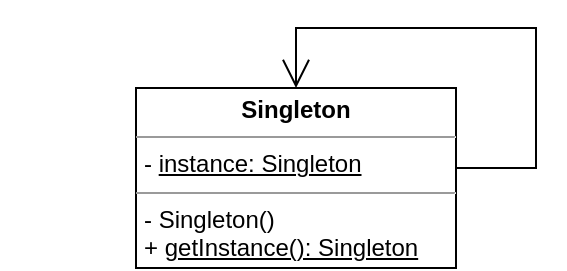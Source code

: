 <mxfile version="13.9.9" type="device" pages="23"><diagram id="C5RBs43oDa-KdzZeNtuy" name="单例模式"><mxGraphModel dx="1227" dy="892" grid="1" gridSize="10" guides="1" tooltips="1" connect="1" arrows="1" fold="1" page="1" pageScale="1" pageWidth="827" pageHeight="1169" math="0" shadow="0"><root><mxCell id="WIyWlLk6GJQsqaUBKTNV-0"/><mxCell id="WIyWlLk6GJQsqaUBKTNV-1" parent="WIyWlLk6GJQsqaUBKTNV-0"/><mxCell id="MWFD5B5CHaA46XaiBFRw-3" value="" style="group" parent="WIyWlLk6GJQsqaUBKTNV-1" vertex="1" connectable="0"><mxGeometry x="300" y="350" width="200" height="120" as="geometry"/></mxCell><mxCell id="2piCJyMs5OZu-yguj4WC-1" value="&lt;p style=&quot;margin: 0px ; margin-top: 4px ; text-align: center&quot;&gt;&lt;b&gt;Singleton&lt;/b&gt;&lt;/p&gt;&lt;hr size=&quot;1&quot;&gt;&lt;p style=&quot;margin: 0px ; margin-left: 4px&quot;&gt;- &lt;u&gt;instance: Singleton&lt;/u&gt;&lt;/p&gt;&lt;hr size=&quot;1&quot;&gt;&lt;p style=&quot;margin: 0px ; margin-left: 4px&quot;&gt;- Singleton()&lt;/p&gt;&lt;p style=&quot;margin: 0px ; margin-left: 4px&quot;&gt;+ &lt;u&gt;getInstance(): Singleton&lt;/u&gt;&lt;/p&gt;&lt;p style=&quot;margin: 0px ; margin-left: 4px&quot;&gt;&lt;br&gt;&lt;/p&gt;" style="verticalAlign=top;align=left;overflow=fill;fontSize=12;fontFamily=Helvetica;html=1;" parent="MWFD5B5CHaA46XaiBFRw-3" vertex="1"><mxGeometry y="30" width="160" height="90" as="geometry"/></mxCell><mxCell id="MWFD5B5CHaA46XaiBFRw-0" value="" style="endArrow=open;endFill=1;endSize=12;html=1;entryX=0.5;entryY=0;entryDx=0;entryDy=0;edgeStyle=orthogonalEdgeStyle;rounded=0;" parent="MWFD5B5CHaA46XaiBFRw-3" target="2piCJyMs5OZu-yguj4WC-1" edge="1"><mxGeometry width="160" relative="1" as="geometry"><mxPoint x="160" y="70" as="sourcePoint"/><mxPoint x="240" as="targetPoint"/><Array as="points"><mxPoint x="200" y="70"/><mxPoint x="200"/><mxPoint x="80"/></Array></mxGeometry></mxCell><mxCell id="MWFD5B5CHaA46XaiBFRw-14" style="edgeStyle=elbowEdgeStyle;rounded=0;orthogonalLoop=1;jettySize=auto;elbow=vertical;html=1;exitX=1;exitY=1;exitDx=0;exitDy=0;strokeColor=#000000;" parent="WIyWlLk6GJQsqaUBKTNV-1" edge="1"><mxGeometry x="150" y="340" as="geometry"><mxPoint x="240" y="460" as="sourcePoint"/><mxPoint x="240" y="460" as="targetPoint"/></mxGeometry></mxCell></root></mxGraphModel></diagram><diagram id="qcft6TJKZg_oC6dAPM5b" name="工厂方法模式"><mxGraphModel dx="1227" dy="892" grid="1" gridSize="10" guides="1" tooltips="1" connect="1" arrows="1" fold="1" page="1" pageScale="1" pageWidth="827" pageHeight="1169" math="0" shadow="0"><root><mxCell id="CVB0Atmt5ih0xnuvmxlP-0"/><mxCell id="CVB0Atmt5ih0xnuvmxlP-1" parent="CVB0Atmt5ih0xnuvmxlP-0"/><mxCell id="38horCAMLgocEDFKtCT9-13" value="" style="group" parent="CVB0Atmt5ih0xnuvmxlP-1" vertex="1" connectable="0"><mxGeometry x="30" y="310" width="760" height="265" as="geometry"/></mxCell><mxCell id="38horCAMLgocEDFKtCT9-0" value="&lt;p style=&quot;margin: 0px ; margin-top: 4px ; text-align: center&quot;&gt;&lt;b&gt;&lt;i&gt;Creator&lt;/i&gt;&lt;/b&gt;&lt;/p&gt;&lt;hr size=&quot;1&quot;&gt;&lt;p style=&quot;margin: 0px ; margin-left: 4px&quot;&gt;&lt;br&gt;&lt;/p&gt;&lt;hr size=&quot;1&quot;&gt;&lt;p style=&quot;margin: 0px ; margin-left: 4px&quot;&gt;+ &lt;i&gt;createProduct(): Product&lt;/i&gt;&lt;/p&gt;" style="verticalAlign=top;align=left;overflow=fill;fontSize=12;fontFamily=Helvetica;html=1;" parent="38horCAMLgocEDFKtCT9-13" vertex="1"><mxGeometry x="110" width="160" height="90" as="geometry"/></mxCell><mxCell id="38horCAMLgocEDFKtCT9-1" value="&lt;p style=&quot;margin: 0px ; margin-top: 4px ; text-align: center&quot;&gt;&lt;b&gt;ConcreteCreatorA&lt;/b&gt;&lt;/p&gt;&lt;hr size=&quot;1&quot;&gt;&lt;p style=&quot;margin: 0px ; margin-left: 4px&quot;&gt;&lt;br&gt;&lt;/p&gt;&lt;hr size=&quot;1&quot;&gt;&lt;p style=&quot;margin: 0px ; margin-left: 4px&quot;&gt;+ createProduct(): Product&lt;br&gt;&lt;/p&gt;" style="verticalAlign=top;align=left;overflow=fill;fontSize=12;fontFamily=Helvetica;html=1;" parent="38horCAMLgocEDFKtCT9-13" vertex="1"><mxGeometry y="175" width="160" height="90" as="geometry"/></mxCell><mxCell id="38horCAMLgocEDFKtCT9-2" value="&lt;p style=&quot;margin: 0px ; margin-top: 4px ; text-align: center&quot;&gt;&lt;b&gt;ConcreteCreatorB&lt;/b&gt;&lt;/p&gt;&lt;hr size=&quot;1&quot;&gt;&lt;p style=&quot;margin: 0px ; margin-left: 4px&quot;&gt;&lt;br&gt;&lt;/p&gt;&lt;hr size=&quot;1&quot;&gt;&lt;p style=&quot;margin: 0px ; margin-left: 4px&quot;&gt;+ createProduct(): Product&lt;br&gt;&lt;/p&gt;" style="verticalAlign=top;align=left;overflow=fill;fontSize=12;fontFamily=Helvetica;html=1;" parent="38horCAMLgocEDFKtCT9-13" vertex="1"><mxGeometry x="220" y="175" width="160" height="90" as="geometry"/></mxCell><mxCell id="38horCAMLgocEDFKtCT9-7" value="" style="endArrow=block;endSize=16;endFill=0;html=1;exitX=0.5;exitY=0;exitDx=0;exitDy=0;entryX=0.5;entryY=1;entryDx=0;entryDy=0;edgeStyle=orthogonalEdgeStyle;rounded=0;" parent="38horCAMLgocEDFKtCT9-13" source="38horCAMLgocEDFKtCT9-1" target="38horCAMLgocEDFKtCT9-0" edge="1"><mxGeometry width="160" relative="1" as="geometry"><mxPoint x="280" y="130" as="sourcePoint"/><mxPoint x="440" y="130" as="targetPoint"/></mxGeometry></mxCell><mxCell id="38horCAMLgocEDFKtCT9-8" value="" style="endArrow=block;endSize=16;endFill=0;html=1;exitX=0.5;exitY=0;exitDx=0;exitDy=0;entryX=0.5;entryY=1;entryDx=0;entryDy=0;rounded=0;edgeStyle=orthogonalEdgeStyle;" parent="38horCAMLgocEDFKtCT9-13" source="38horCAMLgocEDFKtCT9-2" target="38horCAMLgocEDFKtCT9-0" edge="1"><mxGeometry width="160" relative="1" as="geometry"><mxPoint x="280" y="130" as="sourcePoint"/><mxPoint x="440" y="130" as="targetPoint"/></mxGeometry></mxCell><mxCell id="38horCAMLgocEDFKtCT9-11" value="" style="endArrow=open;endSize=12;dashed=1;html=1;exitX=1;exitY=0.75;exitDx=0;exitDy=0;entryX=0;entryY=0.25;entryDx=0;entryDy=0;" parent="38horCAMLgocEDFKtCT9-13" source="38horCAMLgocEDFKtCT9-0" target="38horCAMLgocEDFKtCT9-6" edge="1"><mxGeometry width="160" relative="1" as="geometry"><mxPoint x="390" y="130" as="sourcePoint"/><mxPoint x="550" y="130" as="targetPoint"/></mxGeometry></mxCell><mxCell id="38horCAMLgocEDFKtCT9-12" value="" style="group" parent="38horCAMLgocEDFKtCT9-13" vertex="1" connectable="0"><mxGeometry x="430" y="50" width="330" height="170" as="geometry"/></mxCell><mxCell id="38horCAMLgocEDFKtCT9-4" value="&lt;p style=&quot;margin: 0px ; margin-top: 4px ; text-align: center&quot;&gt;&lt;b&gt;ConcreteProductA&lt;/b&gt;&lt;/p&gt;&lt;hr size=&quot;1&quot;&gt;&lt;div style=&quot;height: 2px&quot;&gt;&lt;/div&gt;&lt;hr size=&quot;1&quot;&gt;&lt;div style=&quot;height: 2px&quot;&gt;&lt;/div&gt;" style="verticalAlign=top;align=left;overflow=fill;fontSize=12;fontFamily=Helvetica;html=1;" parent="38horCAMLgocEDFKtCT9-12" vertex="1"><mxGeometry y="110" width="140" height="60" as="geometry"/></mxCell><mxCell id="38horCAMLgocEDFKtCT9-5" value="&lt;p style=&quot;margin: 0px ; margin-top: 4px ; text-align: center&quot;&gt;&lt;b&gt;ConcreteProductB&lt;/b&gt;&lt;br&gt;&lt;/p&gt;&lt;hr size=&quot;1&quot;&gt;&lt;div style=&quot;height: 2px&quot;&gt;&lt;/div&gt;&lt;hr size=&quot;1&quot;&gt;&lt;div style=&quot;height: 2px&quot;&gt;&lt;/div&gt;" style="verticalAlign=top;align=left;overflow=fill;fontSize=12;fontFamily=Helvetica;html=1;" parent="38horCAMLgocEDFKtCT9-12" vertex="1"><mxGeometry x="190" y="110" width="140" height="60" as="geometry"/></mxCell><mxCell id="38horCAMLgocEDFKtCT9-6" value="&lt;p style=&quot;margin: 0px ; margin-top: 4px ; text-align: center&quot;&gt;&lt;b&gt;&lt;i&gt;Product&lt;/i&gt;&lt;/b&gt;&lt;/p&gt;&lt;hr size=&quot;1&quot;&gt;&lt;div style=&quot;height: 2px&quot;&gt;&lt;/div&gt;&lt;hr size=&quot;1&quot;&gt;&lt;div style=&quot;height: 2px&quot;&gt;&lt;/div&gt;" style="verticalAlign=top;align=left;overflow=fill;fontSize=12;fontFamily=Helvetica;html=1;" parent="38horCAMLgocEDFKtCT9-12" vertex="1"><mxGeometry x="110" width="140" height="60" as="geometry"/></mxCell><mxCell id="38horCAMLgocEDFKtCT9-9" value="" style="endArrow=block;endSize=16;endFill=0;html=1;exitX=0.5;exitY=0;exitDx=0;exitDy=0;entryX=0.5;entryY=1;entryDx=0;entryDy=0;rounded=0;edgeStyle=orthogonalEdgeStyle;" parent="38horCAMLgocEDFKtCT9-12" source="38horCAMLgocEDFKtCT9-4" target="38horCAMLgocEDFKtCT9-6" edge="1"><mxGeometry width="160" relative="1" as="geometry"><mxPoint x="40" y="80" as="sourcePoint"/><mxPoint x="200" y="80" as="targetPoint"/></mxGeometry></mxCell><mxCell id="38horCAMLgocEDFKtCT9-10" value="" style="endArrow=block;endSize=16;endFill=0;html=1;exitX=0.5;exitY=0;exitDx=0;exitDy=0;entryX=0.5;entryY=1;entryDx=0;entryDy=0;rounded=0;edgeStyle=orthogonalEdgeStyle;" parent="38horCAMLgocEDFKtCT9-12" source="38horCAMLgocEDFKtCT9-5" target="38horCAMLgocEDFKtCT9-6" edge="1"><mxGeometry width="160" relative="1" as="geometry"><mxPoint x="317" y="60" as="sourcePoint"/><mxPoint x="477" y="60" as="targetPoint"/></mxGeometry></mxCell></root></mxGraphModel></diagram><diagram id="QImZIPX_RKD2Ebn7GUNb" name="抽象工厂模式"><mxGraphModel dx="1227" dy="892" grid="1" gridSize="10" guides="1" tooltips="1" connect="1" arrows="1" fold="1" page="1" pageScale="1" pageWidth="827" pageHeight="1169" math="0" shadow="0"><root><mxCell id="Wf1e2KhqKVwScYMM2ePz-0"/><mxCell id="Wf1e2KhqKVwScYMM2ePz-1" parent="Wf1e2KhqKVwScYMM2ePz-0"/><mxCell id="H5mTZiSdIY3t11EUUW1y-42" value="" style="group" vertex="1" connectable="0" parent="Wf1e2KhqKVwScYMM2ePz-1"><mxGeometry x="130" y="210" width="610" height="380" as="geometry"/></mxCell><mxCell id="7kI7JxVO5kel-SnycF7S-3" value="&lt;p style=&quot;margin: 0px ; margin-top: 4px ; text-align: center&quot;&gt;&lt;i&gt;&amp;lt;&amp;lt;Interface&amp;gt;&amp;gt;&lt;/i&gt;&lt;br&gt;&lt;b&gt;Factory&lt;/b&gt;&lt;/p&gt;&lt;hr size=&quot;1&quot;&gt;&lt;p style=&quot;margin: 0px ; margin-left: 4px&quot;&gt;&lt;br&gt;&lt;/p&gt;&lt;hr size=&quot;1&quot;&gt;&lt;p style=&quot;margin: 0px ; margin-left: 4px&quot;&gt;+ &lt;i&gt;createProductA(): ProductA&lt;/i&gt;&lt;br&gt;+ &lt;i&gt;createProductB(): ProductB&lt;/i&gt;&lt;/p&gt;" style="verticalAlign=top;align=left;overflow=fill;fontSize=12;fontFamily=Helvetica;html=1;" vertex="1" parent="H5mTZiSdIY3t11EUUW1y-42"><mxGeometry y="130" width="176" height="110" as="geometry"/></mxCell><mxCell id="7kI7JxVO5kel-SnycF7S-4" value="&lt;p style=&quot;margin: 0px ; margin-top: 4px ; text-align: center&quot;&gt;&lt;b&gt;ConcreteFactory1&lt;/b&gt;&lt;/p&gt;&lt;hr size=&quot;1&quot;&gt;&lt;p style=&quot;margin: 0px ; margin-left: 4px&quot;&gt;&lt;br&gt;&lt;/p&gt;&lt;hr size=&quot;1&quot;&gt;&lt;p style=&quot;margin: 0px ; margin-left: 4px&quot;&gt;+ createProductA(): ProductA&lt;/p&gt;&lt;p style=&quot;margin: 0px ; margin-left: 4px&quot;&gt;+ createProductB(): ProductB&lt;/p&gt;" style="verticalAlign=top;align=left;overflow=fill;fontSize=12;fontFamily=Helvetica;html=1;" vertex="1" parent="H5mTZiSdIY3t11EUUW1y-42"><mxGeometry x="2" width="172" height="90" as="geometry"/></mxCell><mxCell id="7kI7JxVO5kel-SnycF7S-5" value="" style="endArrow=block;dashed=1;endFill=0;endSize=12;html=1;exitX=0.5;exitY=1;exitDx=0;exitDy=0;entryX=0.5;entryY=0;entryDx=0;entryDy=0;" edge="1" parent="H5mTZiSdIY3t11EUUW1y-42" source="7kI7JxVO5kel-SnycF7S-4" target="7kI7JxVO5kel-SnycF7S-3"><mxGeometry width="160" relative="1" as="geometry"><mxPoint x="-20" y="370" as="sourcePoint"/><mxPoint x="140" y="370" as="targetPoint"/></mxGeometry></mxCell><mxCell id="7kI7JxVO5kel-SnycF7S-6" value="&lt;p style=&quot;margin: 0px ; margin-top: 4px ; text-align: center&quot;&gt;&lt;b&gt;ConcreteFactory2&lt;/b&gt;&lt;/p&gt;&lt;hr size=&quot;1&quot;&gt;&lt;p style=&quot;margin: 0px ; margin-left: 4px&quot;&gt;&lt;br&gt;&lt;/p&gt;&lt;hr size=&quot;1&quot;&gt;&lt;p style=&quot;margin: 0px ; margin-left: 4px&quot;&gt;+ createProductA(): ProductA&lt;/p&gt;&lt;p style=&quot;margin: 0px ; margin-left: 4px&quot;&gt;+ createProductB(): ProductB&lt;/p&gt;" style="verticalAlign=top;align=left;overflow=fill;fontSize=12;fontFamily=Helvetica;html=1;" vertex="1" parent="H5mTZiSdIY3t11EUUW1y-42"><mxGeometry x="2" y="290" width="172" height="90" as="geometry"/></mxCell><mxCell id="H5mTZiSdIY3t11EUUW1y-4" value="" style="endArrow=block;dashed=1;endFill=0;endSize=12;html=1;exitX=0.5;exitY=0;exitDx=0;exitDy=0;" edge="1" parent="H5mTZiSdIY3t11EUUW1y-42" source="7kI7JxVO5kel-SnycF7S-6" target="7kI7JxVO5kel-SnycF7S-3"><mxGeometry width="160" relative="1" as="geometry"><mxPoint x="240" y="410" as="sourcePoint"/><mxPoint x="200" y="480" as="targetPoint"/></mxGeometry></mxCell><mxCell id="H5mTZiSdIY3t11EUUW1y-41" value="" style="group" vertex="1" connectable="0" parent="H5mTZiSdIY3t11EUUW1y-42"><mxGeometry x="280" y="60" width="330" height="240" as="geometry"/></mxCell><mxCell id="7kI7JxVO5kel-SnycF7S-7" value="&lt;p style=&quot;margin: 0px ; margin-top: 4px ; text-align: center&quot;&gt;&lt;b&gt;&lt;i&gt;ProductA&lt;/i&gt;&lt;/b&gt;&lt;/p&gt;&lt;hr size=&quot;1&quot;&gt;&lt;div style=&quot;height: 2px&quot;&gt;&lt;/div&gt;&lt;hr size=&quot;1&quot;&gt;&lt;div style=&quot;height: 2px&quot;&gt;&lt;/div&gt;" style="verticalAlign=top;align=left;overflow=fill;fontSize=12;fontFamily=Helvetica;html=1;" vertex="1" parent="H5mTZiSdIY3t11EUUW1y-41"><mxGeometry y="90" width="140" height="60" as="geometry"/></mxCell><mxCell id="7kI7JxVO5kel-SnycF7S-8" value="&lt;p style=&quot;margin: 0px ; margin-top: 4px ; text-align: center&quot;&gt;&lt;b&gt;&lt;i&gt;ProductB&lt;/i&gt;&lt;/b&gt;&lt;/p&gt;&lt;hr size=&quot;1&quot;&gt;&lt;div style=&quot;height: 2px&quot;&gt;&lt;/div&gt;&lt;hr size=&quot;1&quot;&gt;&lt;div style=&quot;height: 2px&quot;&gt;&lt;/div&gt;" style="verticalAlign=top;align=left;overflow=fill;fontSize=12;fontFamily=Helvetica;html=1;" vertex="1" parent="H5mTZiSdIY3t11EUUW1y-41"><mxGeometry x="190" y="90" width="140" height="60" as="geometry"/></mxCell><mxCell id="H5mTZiSdIY3t11EUUW1y-0" value="&lt;p style=&quot;margin: 0px ; margin-top: 4px ; text-align: center&quot;&gt;&lt;b&gt;ConcreteProductA2&lt;/b&gt;&lt;/p&gt;&lt;hr size=&quot;1&quot;&gt;&lt;div style=&quot;height: 2px&quot;&gt;&lt;/div&gt;&lt;hr size=&quot;1&quot;&gt;&lt;div style=&quot;height: 2px&quot;&gt;&lt;/div&gt;" style="verticalAlign=top;align=left;overflow=fill;fontSize=12;fontFamily=Helvetica;html=1;" vertex="1" parent="H5mTZiSdIY3t11EUUW1y-41"><mxGeometry y="180" width="140" height="60" as="geometry"/></mxCell><mxCell id="H5mTZiSdIY3t11EUUW1y-1" value="&lt;p style=&quot;margin: 0px ; margin-top: 4px ; text-align: center&quot;&gt;&lt;b&gt;ConcreteProductA1&lt;/b&gt;&lt;/p&gt;&lt;hr size=&quot;1&quot;&gt;&lt;div style=&quot;height: 2px&quot;&gt;&lt;/div&gt;&lt;hr size=&quot;1&quot;&gt;&lt;div style=&quot;height: 2px&quot;&gt;&lt;/div&gt;" style="verticalAlign=top;align=left;overflow=fill;fontSize=12;fontFamily=Helvetica;html=1;" vertex="1" parent="H5mTZiSdIY3t11EUUW1y-41"><mxGeometry width="140" height="60" as="geometry"/></mxCell><mxCell id="H5mTZiSdIY3t11EUUW1y-2" value="&lt;p style=&quot;margin: 0px ; margin-top: 4px ; text-align: center&quot;&gt;&lt;b&gt;ConcreteProductB1&lt;/b&gt;&lt;/p&gt;&lt;hr size=&quot;1&quot;&gt;&lt;div style=&quot;height: 2px&quot;&gt;&lt;/div&gt;&lt;hr size=&quot;1&quot;&gt;&lt;div style=&quot;height: 2px&quot;&gt;&lt;/div&gt;" style="verticalAlign=top;align=left;overflow=fill;fontSize=12;fontFamily=Helvetica;html=1;" vertex="1" parent="H5mTZiSdIY3t11EUUW1y-41"><mxGeometry x="190" width="140" height="60" as="geometry"/></mxCell><mxCell id="H5mTZiSdIY3t11EUUW1y-3" value="&lt;p style=&quot;margin: 0px ; margin-top: 4px ; text-align: center&quot;&gt;&lt;b&gt;ConcreteProductB2&lt;/b&gt;&lt;/p&gt;&lt;hr size=&quot;1&quot;&gt;&lt;div style=&quot;height: 2px&quot;&gt;&lt;/div&gt;&lt;hr size=&quot;1&quot;&gt;&lt;div style=&quot;height: 2px&quot;&gt;&lt;/div&gt;" style="verticalAlign=top;align=left;overflow=fill;fontSize=12;fontFamily=Helvetica;html=1;" vertex="1" parent="H5mTZiSdIY3t11EUUW1y-41"><mxGeometry x="190" y="180" width="140" height="60" as="geometry"/></mxCell><mxCell id="H5mTZiSdIY3t11EUUW1y-5" value="" style="endArrow=block;endSize=16;endFill=0;html=1;exitX=0.5;exitY=1;exitDx=0;exitDy=0;entryX=0.5;entryY=0;entryDx=0;entryDy=0;" edge="1" parent="H5mTZiSdIY3t11EUUW1y-41" source="H5mTZiSdIY3t11EUUW1y-2" target="7kI7JxVO5kel-SnycF7S-8"><mxGeometry width="160" relative="1" as="geometry"><mxPoint x="-30" y="410" as="sourcePoint"/><mxPoint x="130" y="410" as="targetPoint"/></mxGeometry></mxCell><mxCell id="H5mTZiSdIY3t11EUUW1y-6" value="" style="endArrow=block;endSize=16;endFill=0;html=1;exitX=0.5;exitY=1;exitDx=0;exitDy=0;entryX=0.5;entryY=0;entryDx=0;entryDy=0;" edge="1" parent="H5mTZiSdIY3t11EUUW1y-41" source="H5mTZiSdIY3t11EUUW1y-1" target="7kI7JxVO5kel-SnycF7S-7"><mxGeometry width="160" relative="1" as="geometry"><mxPoint x="-20" y="420" as="sourcePoint"/><mxPoint x="140" y="420" as="targetPoint"/></mxGeometry></mxCell><mxCell id="H5mTZiSdIY3t11EUUW1y-7" value="" style="endArrow=block;endSize=16;endFill=0;html=1;exitX=0.5;exitY=0;exitDx=0;exitDy=0;entryX=0.5;entryY=1;entryDx=0;entryDy=0;" edge="1" parent="H5mTZiSdIY3t11EUUW1y-41" source="H5mTZiSdIY3t11EUUW1y-3" target="7kI7JxVO5kel-SnycF7S-8"><mxGeometry width="160" relative="1" as="geometry"><mxPoint x="-10" y="430" as="sourcePoint"/><mxPoint x="150" y="430" as="targetPoint"/></mxGeometry></mxCell><mxCell id="H5mTZiSdIY3t11EUUW1y-8" value="" style="endArrow=block;endSize=16;endFill=0;html=1;exitX=0.5;exitY=0;exitDx=0;exitDy=0;entryX=0.5;entryY=1;entryDx=0;entryDy=0;" edge="1" parent="H5mTZiSdIY3t11EUUW1y-41" source="H5mTZiSdIY3t11EUUW1y-0" target="7kI7JxVO5kel-SnycF7S-7"><mxGeometry width="160" relative="1" as="geometry"><mxPoint y="440" as="sourcePoint"/><mxPoint x="160" y="440" as="targetPoint"/></mxGeometry></mxCell><mxCell id="H5mTZiSdIY3t11EUUW1y-10" value="" style="endArrow=open;endSize=12;dashed=1;html=1;exitX=0.994;exitY=0.411;exitDx=0;exitDy=0;exitPerimeter=0;entryX=0.5;entryY=1;entryDx=0;entryDy=0;edgeStyle=orthogonalEdgeStyle;rounded=0;" edge="1" parent="H5mTZiSdIY3t11EUUW1y-42" source="7kI7JxVO5kel-SnycF7S-6" target="H5mTZiSdIY3t11EUUW1y-0"><mxGeometry width="160" relative="1" as="geometry"><mxPoint x="450" y="660" as="sourcePoint"/><mxPoint x="610" y="660" as="targetPoint"/></mxGeometry></mxCell><mxCell id="H5mTZiSdIY3t11EUUW1y-40" value="" style="endArrow=open;endSize=12;dashed=1;html=1;strokeColor=#000000;exitX=1;exitY=0.4;exitDx=0;exitDy=0;exitPerimeter=0;entryX=0.5;entryY=0;entryDx=0;entryDy=0;rounded=0;edgeStyle=orthogonalEdgeStyle;" edge="1" parent="H5mTZiSdIY3t11EUUW1y-42" source="7kI7JxVO5kel-SnycF7S-4" target="H5mTZiSdIY3t11EUUW1y-1"><mxGeometry width="160" relative="1" as="geometry"><mxPoint x="370" y="640" as="sourcePoint"/><mxPoint x="520" y="730" as="targetPoint"/></mxGeometry></mxCell><mxCell id="H5mTZiSdIY3t11EUUW1y-39" value="" style="endArrow=open;endSize=12;dashed=1;html=1;strokeColor=#000000;exitX=1;exitY=0.4;exitDx=0;exitDy=0;exitPerimeter=0;entryX=0.5;entryY=0;entryDx=0;entryDy=0;rounded=0;edgeStyle=orthogonalEdgeStyle;" edge="1" parent="H5mTZiSdIY3t11EUUW1y-42" source="7kI7JxVO5kel-SnycF7S-4" target="H5mTZiSdIY3t11EUUW1y-2"><mxGeometry width="160" relative="1" as="geometry"><mxPoint x="360" y="630" as="sourcePoint"/><mxPoint x="510" y="720" as="targetPoint"/></mxGeometry></mxCell><mxCell id="H5mTZiSdIY3t11EUUW1y-9" value="" style="endArrow=open;endSize=12;dashed=1;html=1;exitX=0.994;exitY=0.4;exitDx=0;exitDy=0;exitPerimeter=0;entryX=0.5;entryY=1;entryDx=0;entryDy=0;rounded=0;edgeStyle=orthogonalEdgeStyle;" edge="1" parent="H5mTZiSdIY3t11EUUW1y-42" source="7kI7JxVO5kel-SnycF7S-6" target="H5mTZiSdIY3t11EUUW1y-3"><mxGeometry width="160" relative="1" as="geometry"><mxPoint x="440" y="650" as="sourcePoint"/><mxPoint x="600" y="650" as="targetPoint"/></mxGeometry></mxCell></root></mxGraphModel></diagram><diagram id="38etxMcV6DzbGSGlLUmo" name="建造者模式"><mxGraphModel dx="1227" dy="892" grid="1" gridSize="10" guides="1" tooltips="1" connect="1" arrows="1" fold="1" page="1" pageScale="1" pageWidth="827" pageHeight="1169" math="0" shadow="0"><root><mxCell id="qKEnUCUXbLb781-V7ZhN-0"/><mxCell id="qKEnUCUXbLb781-V7ZhN-1" parent="qKEnUCUXbLb781-V7ZhN-0"/><mxCell id="gLQehxOTzbdSmYuLgHKk-7" value="" style="group" vertex="1" connectable="0" parent="qKEnUCUXbLb781-V7ZhN-1"><mxGeometry x="130" y="390" width="600" height="250" as="geometry"/></mxCell><mxCell id="b08ZVuDKMGVegbaZCil4-0" value="&lt;p style=&quot;margin: 0px ; margin-top: 4px ; text-align: center&quot;&gt;&lt;b&gt;Director&lt;/b&gt;&lt;/p&gt;&lt;hr size=&quot;1&quot;&gt;&lt;p style=&quot;margin: 0px ; margin-left: 4px&quot;&gt;- builder: Builder&lt;/p&gt;&lt;hr size=&quot;1&quot;&gt;&lt;p style=&quot;margin: 0px ; margin-left: 4px&quot;&gt;&lt;span&gt;+ construct(): Product&lt;/span&gt;&lt;br&gt;&lt;/p&gt;" style="verticalAlign=top;align=left;overflow=fill;fontSize=12;fontFamily=Helvetica;html=1;" vertex="1" parent="gLQehxOTzbdSmYuLgHKk-7"><mxGeometry width="160" height="90" as="geometry"/></mxCell><mxCell id="gLQehxOTzbdSmYuLgHKk-1" value="&lt;p style=&quot;margin: 0px ; margin-top: 4px ; text-align: center&quot;&gt;&lt;b&gt;&lt;i&gt;Builder&lt;/i&gt;&lt;/b&gt;&lt;/p&gt;&lt;hr size=&quot;1&quot;&gt;&lt;p style=&quot;margin: 0px ; margin-left: 4px&quot;&gt;&lt;br&gt;&lt;/p&gt;&lt;hr size=&quot;1&quot;&gt;&lt;p style=&quot;margin: 0px ; margin-left: 4px&quot;&gt;+ &lt;i&gt;setPart(): void&lt;/i&gt;&lt;/p&gt;&lt;p style=&quot;margin: 0px ; margin-left: 4px&quot;&gt;+ &lt;i&gt;getResult(): Product&lt;/i&gt;&lt;/p&gt;" style="verticalAlign=top;align=left;overflow=fill;fontSize=12;fontFamily=Helvetica;html=1;" vertex="1" parent="gLQehxOTzbdSmYuLgHKk-7"><mxGeometry x="230" y="20" width="160" height="90" as="geometry"/></mxCell><mxCell id="gLQehxOTzbdSmYuLgHKk-2" value="&lt;p style=&quot;margin: 0px ; margin-top: 4px ; text-align: center&quot;&gt;&lt;b&gt;ConcreteBuilder&lt;/b&gt;&lt;/p&gt;&lt;hr size=&quot;1&quot;&gt;&lt;p style=&quot;margin: 0px ; margin-left: 4px&quot;&gt;- result: Product&lt;/p&gt;&lt;hr size=&quot;1&quot;&gt;&lt;p style=&quot;margin: 0px ; margin-left: 4px&quot;&gt;+ setPart(): Void&lt;/p&gt;&lt;p style=&quot;margin: 0px ; margin-left: 4px&quot;&gt;+ getResult(): Product&lt;/p&gt;" style="verticalAlign=top;align=left;overflow=fill;fontSize=12;fontFamily=Helvetica;html=1;" vertex="1" parent="gLQehxOTzbdSmYuLgHKk-7"><mxGeometry x="230" y="160" width="160" height="90" as="geometry"/></mxCell><mxCell id="gLQehxOTzbdSmYuLgHKk-3" value="&lt;p style=&quot;margin: 0px ; margin-top: 4px ; text-align: center&quot;&gt;&lt;b&gt;Product&lt;/b&gt;&lt;/p&gt;&lt;hr size=&quot;1&quot;&gt;&lt;div style=&quot;height: 2px&quot;&gt;&lt;/div&gt;&lt;hr size=&quot;1&quot;&gt;&lt;div style=&quot;height: 2px&quot;&gt;&lt;/div&gt;" style="verticalAlign=top;align=left;overflow=fill;fontSize=12;fontFamily=Helvetica;html=1;" vertex="1" parent="gLQehxOTzbdSmYuLgHKk-7"><mxGeometry x="460" y="180" width="140" height="60" as="geometry"/></mxCell><mxCell id="gLQehxOTzbdSmYuLgHKk-4" value="" style="endArrow=block;endSize=16;endFill=0;html=1;strokeColor=#000000;exitX=0.5;exitY=0;exitDx=0;exitDy=0;entryX=0.5;entryY=1;entryDx=0;entryDy=0;" edge="1" parent="gLQehxOTzbdSmYuLgHKk-7" source="gLQehxOTzbdSmYuLgHKk-2" target="gLQehxOTzbdSmYuLgHKk-1"><mxGeometry width="160" relative="1" as="geometry"><mxPoint x="240" y="440" as="sourcePoint"/><mxPoint x="400" y="440" as="targetPoint"/></mxGeometry></mxCell><mxCell id="gLQehxOTzbdSmYuLgHKk-5" value="" style="endArrow=open;endFill=1;endSize=12;html=1;strokeColor=#000000;exitX=1;exitY=0.4;exitDx=0;exitDy=0;exitPerimeter=0;entryX=0;entryY=0.25;entryDx=0;entryDy=0;" edge="1" parent="gLQehxOTzbdSmYuLgHKk-7" source="gLQehxOTzbdSmYuLgHKk-2" target="gLQehxOTzbdSmYuLgHKk-3"><mxGeometry width="160" relative="1" as="geometry"><mxPoint x="30" y="480" as="sourcePoint"/><mxPoint x="440" y="215" as="targetPoint"/></mxGeometry></mxCell><mxCell id="gLQehxOTzbdSmYuLgHKk-6" value="" style="endArrow=open;endFill=1;endSize=12;html=1;strokeColor=#000000;exitX=1;exitY=0.4;exitDx=0;exitDy=0;exitPerimeter=0;entryX=0;entryY=0.178;entryDx=0;entryDy=0;entryPerimeter=0;" edge="1" parent="gLQehxOTzbdSmYuLgHKk-7" source="b08ZVuDKMGVegbaZCil4-0" target="gLQehxOTzbdSmYuLgHKk-1"><mxGeometry width="160" relative="1" as="geometry"><mxPoint x="190" y="20" as="sourcePoint"/><mxPoint x="200" y="60" as="targetPoint"/></mxGeometry></mxCell></root></mxGraphModel></diagram><diagram id="dA8qDG81Hvu8Bf2Twwrr" name="原型模式"><mxGraphModel dx="1227" dy="892" grid="1" gridSize="10" guides="1" tooltips="1" connect="1" arrows="1" fold="1" page="1" pageScale="1" pageWidth="827" pageHeight="1169" math="0" shadow="0"><root><mxCell id="GZ2_2Vmc0edh9W6npSb8-0"/><mxCell id="GZ2_2Vmc0edh9W6npSb8-1" parent="GZ2_2Vmc0edh9W6npSb8-0"/><mxCell id="UIk2bTwYOgMR6K7_87Iw-2" value="" style="group" vertex="1" connectable="0" parent="GZ2_2Vmc0edh9W6npSb8-1"><mxGeometry x="319" y="410" width="190" height="240" as="geometry"/></mxCell><mxCell id="51IqS3oqvjQuZGZPeDJm-0" value="&lt;p style=&quot;margin: 0px ; margin-top: 4px ; text-align: center&quot;&gt;&lt;i&gt;&amp;lt;&amp;lt;Interface&amp;gt;&amp;gt;&lt;/i&gt;&lt;br&gt;&lt;b&gt;Prototype&lt;/b&gt;&lt;/p&gt;&lt;hr size=&quot;1&quot;&gt;&lt;p style=&quot;margin: 0px ; margin-left: 4px&quot;&gt;&lt;br&gt;&lt;/p&gt;&lt;hr size=&quot;1&quot;&gt;&lt;p style=&quot;margin: 0px ; margin-left: 4px&quot;&gt;+ &lt;i&gt;clone(): Prototype&lt;/i&gt;&lt;/p&gt;" style="verticalAlign=top;align=left;overflow=fill;fontSize=12;fontFamily=Helvetica;html=1;" vertex="1" parent="UIk2bTwYOgMR6K7_87Iw-2"><mxGeometry width="190" height="100" as="geometry"/></mxCell><mxCell id="UIk2bTwYOgMR6K7_87Iw-0" value="&lt;p style=&quot;margin: 0px ; margin-top: 4px ; text-align: center&quot;&gt;&lt;b&gt;ConcretePrototype&lt;/b&gt;&lt;/p&gt;&lt;hr size=&quot;1&quot;&gt;&lt;p style=&quot;margin: 0px ; margin-left: 4px&quot;&gt;&lt;br&gt;&lt;/p&gt;&lt;hr size=&quot;1&quot;&gt;&lt;p style=&quot;margin: 0px ; margin-left: 4px&quot;&gt;+ clone(): Prototype&lt;/p&gt;" style="verticalAlign=top;align=left;overflow=fill;fontSize=12;fontFamily=Helvetica;html=1;" vertex="1" parent="UIk2bTwYOgMR6K7_87Iw-2"><mxGeometry x="15" y="160" width="160" height="80" as="geometry"/></mxCell><mxCell id="UIk2bTwYOgMR6K7_87Iw-1" value="" style="endArrow=block;dashed=1;endFill=0;endSize=12;html=1;strokeColor=#000000;exitX=0.5;exitY=0;exitDx=0;exitDy=0;entryX=0.5;entryY=1;entryDx=0;entryDy=0;" edge="1" parent="UIk2bTwYOgMR6K7_87Iw-2" source="UIk2bTwYOgMR6K7_87Iw-0" target="51IqS3oqvjQuZGZPeDJm-0"><mxGeometry width="160" relative="1" as="geometry"><mxPoint x="-40" y="440" as="sourcePoint"/><mxPoint x="120" y="440" as="targetPoint"/></mxGeometry></mxCell></root></mxGraphModel></diagram><diagram id="lERsMNv1dG3i8UjzU_fY" name="代理模式"><mxGraphModel dx="1227" dy="892" grid="1" gridSize="10" guides="1" tooltips="1" connect="1" arrows="1" fold="1" page="1" pageScale="1" pageWidth="827" pageHeight="1169" math="0" shadow="0"><root><mxCell id="TFcGh3BDHeBY1SEVrTHg-0"/><mxCell id="TFcGh3BDHeBY1SEVrTHg-1" parent="TFcGh3BDHeBY1SEVrTHg-0"/><mxCell id="c14on2C6KGFDBxwIz0kB-6" value="" style="group" vertex="1" connectable="0" parent="TFcGh3BDHeBY1SEVrTHg-1"><mxGeometry x="180" y="540" width="410" height="260" as="geometry"/></mxCell><mxCell id="PsCfBE_t2ZayLTK7plUE-0" value="&lt;p style=&quot;margin: 0px ; margin-top: 4px ; text-align: center&quot;&gt;&lt;i&gt;&amp;lt;&amp;lt;Interface&amp;gt;&amp;gt;&lt;/i&gt;&lt;br&gt;&lt;b&gt;Subject&lt;/b&gt;&lt;/p&gt;&lt;hr size=&quot;1&quot;&gt;&lt;p style=&quot;margin: 0px ; margin-left: 4px&quot;&gt;&lt;br&gt;&lt;/p&gt;&lt;hr size=&quot;1&quot;&gt;&lt;p style=&quot;margin: 0px ; margin-left: 4px&quot;&gt;+ request(): Void&lt;/p&gt;" style="verticalAlign=top;align=left;overflow=fill;fontSize=12;fontFamily=Helvetica;html=1;" vertex="1" parent="c14on2C6KGFDBxwIz0kB-6"><mxGeometry x="100" width="190" height="100" as="geometry"/></mxCell><mxCell id="c14on2C6KGFDBxwIz0kB-0" value="&lt;p style=&quot;margin: 0px ; margin-top: 4px ; text-align: center&quot;&gt;&lt;b&gt;RealSubject&lt;/b&gt;&lt;/p&gt;&lt;hr size=&quot;1&quot;&gt;&lt;p style=&quot;margin: 0px ; margin-left: 4px&quot;&gt;&lt;br&gt;&lt;/p&gt;&lt;hr size=&quot;1&quot;&gt;&lt;p style=&quot;margin: 0px ; margin-left: 4px&quot;&gt;+ request(): Void&lt;/p&gt;" style="verticalAlign=top;align=left;overflow=fill;fontSize=12;fontFamily=Helvetica;html=1;" vertex="1" parent="c14on2C6KGFDBxwIz0kB-6"><mxGeometry x="250" y="140" width="160" height="80" as="geometry"/></mxCell><mxCell id="c14on2C6KGFDBxwIz0kB-1" value="&lt;p style=&quot;margin: 4px 0px 0px ; text-align: center ; line-height: 120%&quot;&gt;&lt;b&gt;Proxy&lt;/b&gt;&lt;/p&gt;&lt;hr size=&quot;1&quot;&gt;&lt;p style=&quot;margin: 0px ; margin-left: 4px&quot;&gt;- realSubject: Subject&lt;/p&gt;&lt;hr size=&quot;1&quot;&gt;&lt;p style=&quot;margin: 0px ; margin-left: 4px&quot;&gt;&lt;span&gt;+ Proxy(Subject)&lt;/span&gt;&lt;/p&gt;&lt;p style=&quot;margin: 0px ; margin-left: 4px&quot;&gt;+ request(): Void&lt;br&gt;&lt;/p&gt;&lt;p style=&quot;margin: 0px ; margin-left: 4px&quot;&gt;- before(): Void&lt;/p&gt;&lt;p style=&quot;margin: 0px ; margin-left: 4px&quot;&gt;- after(): Void&lt;/p&gt;" style="verticalAlign=top;align=left;overflow=fill;fontSize=12;fontFamily=Helvetica;html=1;" vertex="1" parent="c14on2C6KGFDBxwIz0kB-6"><mxGeometry y="140" width="160" height="120" as="geometry"/></mxCell><mxCell id="c14on2C6KGFDBxwIz0kB-2" value="" style="endArrow=block;dashed=1;endFill=0;endSize=12;html=1;strokeColor=#000000;exitX=0.5;exitY=0;exitDx=0;exitDy=0;entryX=0.5;entryY=1;entryDx=0;entryDy=0;rounded=0;edgeStyle=orthogonalEdgeStyle;" edge="1" parent="c14on2C6KGFDBxwIz0kB-6" source="c14on2C6KGFDBxwIz0kB-0" target="PsCfBE_t2ZayLTK7plUE-0"><mxGeometry width="160" relative="1" as="geometry"><mxPoint x="-10" y="480" as="sourcePoint"/><mxPoint x="150" y="480" as="targetPoint"/></mxGeometry></mxCell><mxCell id="c14on2C6KGFDBxwIz0kB-3" value="" style="endArrow=block;dashed=1;endFill=0;endSize=12;html=1;strokeColor=#000000;exitX=0.5;exitY=0;exitDx=0;exitDy=0;entryX=0.5;entryY=1;entryDx=0;entryDy=0;rounded=0;edgeStyle=orthogonalEdgeStyle;" edge="1" parent="c14on2C6KGFDBxwIz0kB-6" source="c14on2C6KGFDBxwIz0kB-1" target="PsCfBE_t2ZayLTK7plUE-0"><mxGeometry width="160" relative="1" as="geometry"><mxPoint x="100" y="390" as="sourcePoint"/><mxPoint x="260" y="390" as="targetPoint"/></mxGeometry></mxCell><mxCell id="c14on2C6KGFDBxwIz0kB-5" value="" style="endArrow=open;endFill=1;endSize=12;html=1;strokeColor=#000000;exitX=1;exitY=0.4;exitDx=0;exitDy=0;exitPerimeter=0;entryX=0.006;entryY=0.175;entryDx=0;entryDy=0;entryPerimeter=0;" edge="1" parent="c14on2C6KGFDBxwIz0kB-6" source="c14on2C6KGFDBxwIz0kB-1" target="c14on2C6KGFDBxwIz0kB-0"><mxGeometry width="160" relative="1" as="geometry"><mxPoint x="130" y="340" as="sourcePoint"/><mxPoint x="190" y="310" as="targetPoint"/></mxGeometry></mxCell></root></mxGraphModel></diagram><diagram id="aWi8g_e2JOkWg3UMeNUP" name="桥接模式"><mxGraphModel dx="1227" dy="892" grid="1" gridSize="10" guides="1" tooltips="1" connect="1" arrows="1" fold="1" page="1" pageScale="1" pageWidth="827" pageHeight="1169" math="0" shadow="0"><root><mxCell id="UG2YAqzuy5wMdpwRszgm-0"/><mxCell id="UG2YAqzuy5wMdpwRszgm-1" parent="UG2YAqzuy5wMdpwRszgm-0"/><mxCell id="mUYOa85nDRNRZSnUs3Py-8" value="" style="group" vertex="1" connectable="0" parent="UG2YAqzuy5wMdpwRszgm-1"><mxGeometry x="170" y="430" width="470" height="252.5" as="geometry"/></mxCell><mxCell id="mUYOa85nDRNRZSnUs3Py-0" value="&lt;p style=&quot;margin: 0px ; margin-top: 4px ; text-align: center&quot;&gt;&lt;i&gt;&amp;lt;&amp;lt;Interface&amp;gt;&amp;gt;&lt;/i&gt;&lt;br&gt;&lt;b&gt;Implementor&lt;/b&gt;&lt;/p&gt;&lt;hr size=&quot;1&quot;&gt;&lt;p style=&quot;margin: 0px ; margin-left: 4px&quot;&gt;&lt;br&gt;&lt;/p&gt;&lt;hr size=&quot;1&quot;&gt;&lt;p style=&quot;margin: 0px ; margin-left: 4px&quot;&gt;+ implementation(): Void&lt;/p&gt;" style="verticalAlign=top;align=left;overflow=fill;fontSize=12;fontFamily=Helvetica;html=1;" vertex="1" parent="mUYOa85nDRNRZSnUs3Py-8"><mxGeometry x="280" y="22.5" width="190" height="100" as="geometry"/></mxCell><mxCell id="mUYOa85nDRNRZSnUs3Py-1" value="&lt;p style=&quot;margin: 0px ; margin-top: 4px ; text-align: center&quot;&gt;&lt;b&gt;ConcreteImplementor&lt;/b&gt;&lt;/p&gt;&lt;hr size=&quot;1&quot;&gt;&lt;p style=&quot;margin: 0px ; margin-left: 4px&quot;&gt;&lt;br&gt;&lt;/p&gt;&lt;hr size=&quot;1&quot;&gt;&lt;p style=&quot;margin: 0px ; margin-left: 4px&quot;&gt;+ implementation(): Void&lt;br&gt;&lt;/p&gt;" style="verticalAlign=top;align=left;overflow=fill;fontSize=12;fontFamily=Helvetica;html=1;" vertex="1" parent="mUYOa85nDRNRZSnUs3Py-8"><mxGeometry x="295" y="162.5" width="160" height="90" as="geometry"/></mxCell><mxCell id="mUYOa85nDRNRZSnUs3Py-2" value="&lt;p style=&quot;margin: 0px ; margin-top: 4px ; text-align: center&quot;&gt;&lt;b&gt;&lt;i&gt;Abstraction&lt;/i&gt;&lt;/b&gt;&lt;/p&gt;&lt;hr size=&quot;1&quot;&gt;&lt;p style=&quot;margin: 0px ; margin-left: 4px&quot;&gt;- implementor: Implementor&lt;/p&gt;&lt;hr size=&quot;1&quot;&gt;&lt;p style=&quot;margin: 0px ; margin-left: 4px&quot;&gt;+ function(): Void&lt;/p&gt;" style="verticalAlign=top;align=left;overflow=fill;fontSize=12;fontFamily=Helvetica;html=1;" vertex="1" parent="mUYOa85nDRNRZSnUs3Py-8"><mxGeometry width="160" height="82.5" as="geometry"/></mxCell><mxCell id="mUYOa85nDRNRZSnUs3Py-3" value="&lt;p style=&quot;margin: 0px ; margin-top: 4px ; text-align: center&quot;&gt;&lt;b&gt;RefinedAbstraction&lt;/b&gt;&lt;/p&gt;&lt;hr size=&quot;1&quot;&gt;&lt;p style=&quot;margin: 0px ; margin-left: 4px&quot;&gt;&lt;br&gt;&lt;/p&gt;&lt;hr size=&quot;1&quot;&gt;&lt;p style=&quot;margin: 0px ; margin-left: 4px&quot;&gt;+ refinedFunction(): Void&lt;/p&gt;" style="verticalAlign=top;align=left;overflow=fill;fontSize=12;fontFamily=Helvetica;html=1;" vertex="1" parent="mUYOa85nDRNRZSnUs3Py-8"><mxGeometry y="142.5" width="160" height="90" as="geometry"/></mxCell><mxCell id="mUYOa85nDRNRZSnUs3Py-5" value="" style="endArrow=open;html=1;endSize=12;startArrow=diamondThin;startSize=14;startFill=0;align=left;verticalAlign=bottom;strokeColor=#000000;exitX=1;exitY=0.5;exitDx=0;exitDy=0;entryX=0;entryY=0.18;entryDx=0;entryDy=0;entryPerimeter=0;" edge="1" parent="mUYOa85nDRNRZSnUs3Py-8" source="mUYOa85nDRNRZSnUs3Py-2" target="mUYOa85nDRNRZSnUs3Py-0"><mxGeometry x="-1" y="3" relative="1" as="geometry"><mxPoint x="40" y="442.5" as="sourcePoint"/><mxPoint x="260" y="52.5" as="targetPoint"/></mxGeometry></mxCell><mxCell id="mUYOa85nDRNRZSnUs3Py-6" value="" style="endArrow=block;dashed=1;endFill=0;endSize=12;html=1;strokeColor=#000000;exitX=0.5;exitY=0;exitDx=0;exitDy=0;entryX=0.5;entryY=1;entryDx=0;entryDy=0;" edge="1" parent="mUYOa85nDRNRZSnUs3Py-8" source="mUYOa85nDRNRZSnUs3Py-1" target="mUYOa85nDRNRZSnUs3Py-0"><mxGeometry width="160" relative="1" as="geometry"><mxPoint x="170" y="502.5" as="sourcePoint"/><mxPoint x="330" y="502.5" as="targetPoint"/></mxGeometry></mxCell><mxCell id="mUYOa85nDRNRZSnUs3Py-7" value="" style="endArrow=block;endSize=16;endFill=0;html=1;strokeColor=#000000;exitX=0.5;exitY=0;exitDx=0;exitDy=0;entryX=0.5;entryY=1;entryDx=0;entryDy=0;" edge="1" parent="mUYOa85nDRNRZSnUs3Py-8" source="mUYOa85nDRNRZSnUs3Py-3" target="mUYOa85nDRNRZSnUs3Py-2"><mxGeometry width="160" relative="1" as="geometry"><mxPoint x="130" y="312.5" as="sourcePoint"/><mxPoint x="290" y="312.5" as="targetPoint"/></mxGeometry></mxCell></root></mxGraphModel></diagram><diagram id="hDaJedld7Pw06skcOeYS" name="装饰模式"><mxGraphModel dx="1227" dy="892" grid="1" gridSize="10" guides="1" tooltips="1" connect="1" arrows="1" fold="1" page="1" pageScale="1" pageWidth="827" pageHeight="1169" math="0" shadow="0"><root><mxCell id="4qejHJWvGacHs3QAtclB-0"/><mxCell id="4qejHJWvGacHs3QAtclB-1" parent="4qejHJWvGacHs3QAtclB-0"/><mxCell id="UKrYPSahJRFdC3AynW9s-12" value="" style="group" vertex="1" connectable="0" parent="4qejHJWvGacHs3QAtclB-1"><mxGeometry x="180" y="400" width="440" height="330" as="geometry"/></mxCell><mxCell id="UKrYPSahJRFdC3AynW9s-0" value="&lt;p style=&quot;margin: 0px ; margin-top: 4px ; text-align: center&quot;&gt;&lt;i&gt;&amp;lt;&amp;lt;Interface&amp;gt;&amp;gt;&lt;/i&gt;&lt;br&gt;&lt;b&gt;Component&lt;/b&gt;&lt;/p&gt;&lt;hr size=&quot;1&quot;&gt;&lt;p style=&quot;margin: 0px ; margin-left: 4px&quot;&gt;+ &lt;i&gt;operate()&lt;/i&gt;&lt;/p&gt;" style="verticalAlign=top;align=left;overflow=fill;fontSize=12;fontFamily=Helvetica;html=1;" vertex="1" parent="UKrYPSahJRFdC3AynW9s-12"><mxGeometry x="139" width="190" height="70" as="geometry"/></mxCell><mxCell id="UKrYPSahJRFdC3AynW9s-1" value="&lt;p style=&quot;margin: 0px ; margin-top: 4px ; text-align: center&quot;&gt;&lt;b&gt;ConcreteComponent&lt;/b&gt;&lt;/p&gt;&lt;hr size=&quot;1&quot;&gt;&lt;p style=&quot;margin: 0px ; margin-left: 4px&quot;&gt;&lt;br&gt;&lt;/p&gt;&lt;hr size=&quot;1&quot;&gt;&lt;p style=&quot;margin: 0px ; margin-left: 4px&quot;&gt;+ operate()&lt;/p&gt;" style="verticalAlign=top;align=left;overflow=fill;fontSize=12;fontFamily=Helvetica;html=1;" vertex="1" parent="UKrYPSahJRFdC3AynW9s-12"><mxGeometry x="280" y="110" width="160" height="90" as="geometry"/></mxCell><mxCell id="UKrYPSahJRFdC3AynW9s-2" value="&lt;p style=&quot;margin: 0px ; margin-top: 4px ; text-align: center&quot;&gt;&lt;b&gt;&lt;i&gt;Decorator&lt;/i&gt;&lt;/b&gt;&lt;/p&gt;&lt;hr size=&quot;1&quot;&gt;&lt;p style=&quot;margin: 0px ; margin-left: 4px&quot;&gt;- component: Component&lt;/p&gt;&lt;hr size=&quot;1&quot;&gt;&lt;p style=&quot;margin: 0px ; margin-left: 4px&quot;&gt;+ Decorator(Component)&lt;/p&gt;&lt;p style=&quot;margin: 0px ; margin-left: 4px&quot;&gt;+ operate()&lt;/p&gt;" style="verticalAlign=top;align=left;overflow=fill;fontSize=12;fontFamily=Helvetica;html=1;" vertex="1" parent="UKrYPSahJRFdC3AynW9s-12"><mxGeometry x="30" y="110" width="160" height="90" as="geometry"/></mxCell><mxCell id="UKrYPSahJRFdC3AynW9s-4" value="&lt;p style=&quot;margin: 0px ; margin-top: 4px ; text-align: center&quot;&gt;&lt;b&gt;ConcreteDecorator&lt;/b&gt;&lt;/p&gt;&lt;hr size=&quot;1&quot;&gt;&lt;p style=&quot;margin: 0px ; margin-left: 4px&quot;&gt;&lt;br&gt;&lt;/p&gt;&lt;hr size=&quot;1&quot;&gt;&lt;p style=&quot;margin: 0px ; margin-left: 4px&quot;&gt;+ operate()&lt;br&gt;&lt;/p&gt;&lt;p style=&quot;margin: 0px ; margin-left: 4px&quot;&gt;- extra()&lt;/p&gt;" style="verticalAlign=top;align=left;overflow=fill;fontSize=12;fontFamily=Helvetica;html=1;" vertex="1" parent="UKrYPSahJRFdC3AynW9s-12"><mxGeometry x="30" y="240" width="160" height="90" as="geometry"/></mxCell><mxCell id="UKrYPSahJRFdC3AynW9s-5" value="" style="endArrow=block;dashed=1;endFill=0;endSize=12;html=1;strokeColor=#000000;exitX=0.5;exitY=0;exitDx=0;exitDy=0;entryX=0.5;entryY=1;entryDx=0;entryDy=0;rounded=0;edgeStyle=orthogonalEdgeStyle;" edge="1" parent="UKrYPSahJRFdC3AynW9s-12" source="UKrYPSahJRFdC3AynW9s-1" target="UKrYPSahJRFdC3AynW9s-0"><mxGeometry width="160" as="geometry"><mxPoint x="-20" y="450" as="sourcePoint"/><mxPoint x="140" y="450" as="targetPoint"/></mxGeometry></mxCell><mxCell id="UKrYPSahJRFdC3AynW9s-6" value="" style="endArrow=block;dashed=1;endFill=0;endSize=12;html=1;strokeColor=#000000;exitX=0.5;exitY=0;exitDx=0;exitDy=0;entryX=0.5;entryY=1;entryDx=0;entryDy=0;rounded=0;edgeStyle=orthogonalEdgeStyle;" edge="1" parent="UKrYPSahJRFdC3AynW9s-12" source="UKrYPSahJRFdC3AynW9s-2" target="UKrYPSahJRFdC3AynW9s-0"><mxGeometry width="160" as="geometry"><mxPoint x="-10" y="460" as="sourcePoint"/><mxPoint x="150" y="460" as="targetPoint"/></mxGeometry></mxCell><mxCell id="UKrYPSahJRFdC3AynW9s-7" value="" style="endArrow=block;endSize=16;endFill=0;html=1;strokeColor=#000000;exitX=0.5;exitY=0;exitDx=0;exitDy=0;entryX=0.5;entryY=1;entryDx=0;entryDy=0;" edge="1" parent="UKrYPSahJRFdC3AynW9s-12" source="UKrYPSahJRFdC3AynW9s-4" target="UKrYPSahJRFdC3AynW9s-2"><mxGeometry width="160" as="geometry"><mxPoint x="60" y="500" as="sourcePoint"/><mxPoint x="220" y="500" as="targetPoint"/></mxGeometry></mxCell><mxCell id="UKrYPSahJRFdC3AynW9s-10" value="" style="endArrow=open;html=1;endSize=12;startArrow=diamondThin;startSize=14;startFill=0;align=left;verticalAlign=bottom;strokeColor=#000000;exitX=-0.019;exitY=0.4;exitDx=0;exitDy=0;exitPerimeter=0;entryX=0;entryY=0.25;entryDx=0;entryDy=0;rounded=0;edgeStyle=orthogonalEdgeStyle;" edge="1" parent="UKrYPSahJRFdC3AynW9s-12" source="UKrYPSahJRFdC3AynW9s-2" target="UKrYPSahJRFdC3AynW9s-0"><mxGeometry as="geometry"><mxPoint x="-60" y="450" as="sourcePoint"/><mxPoint x="100" y="450" as="targetPoint"/><Array as="points"><mxPoint y="146"/><mxPoint y="18"/></Array></mxGeometry></mxCell></root></mxGraphModel></diagram><diagram id="fhMTa0Td-nrGovpROP9C" name="适配器模式"><mxGraphModel dx="1227" dy="892" grid="1" gridSize="10" guides="1" tooltips="1" connect="1" arrows="1" fold="1" page="1" pageScale="1" pageWidth="827" pageHeight="1169" math="0" shadow="0"><root><mxCell id="6B1SDEYCxOKK-svtyNTQ-0"/><mxCell id="6B1SDEYCxOKK-svtyNTQ-1" parent="6B1SDEYCxOKK-svtyNTQ-0"/><mxCell id="Y0BGnQZd2o8fd3p71hUc-9" value="" style="group" vertex="1" connectable="0" parent="6B1SDEYCxOKK-svtyNTQ-1"><mxGeometry x="190" y="350" width="440" height="261.82" as="geometry"/></mxCell><mxCell id="Y0BGnQZd2o8fd3p71hUc-7" value="" style="group" vertex="1" connectable="0" parent="Y0BGnQZd2o8fd3p71hUc-9"><mxGeometry y="30" width="440" height="231.82" as="geometry"/></mxCell><mxCell id="_-neoZ8BLE_cXMpSbhak-0" value="&lt;p style=&quot;margin: 0px ; margin-top: 4px ; text-align: center&quot;&gt;&lt;i&gt;&amp;lt;&amp;lt;Interface&amp;gt;&amp;gt;&lt;/i&gt;&lt;br&gt;Target&lt;/p&gt;&lt;hr size=&quot;1&quot;&gt;&lt;p style=&quot;margin: 0px ; margin-left: 4px&quot;&gt;+ request()&lt;/p&gt;" style="verticalAlign=top;align=left;overflow=fill;fontSize=12;fontFamily=Helvetica;html=1;" vertex="1" parent="Y0BGnQZd2o8fd3p71hUc-7"><mxGeometry y="18.182" width="180" height="63.636" as="geometry"/></mxCell><mxCell id="Y0BGnQZd2o8fd3p71hUc-1" value="&lt;p style=&quot;margin: 0px ; margin-top: 4px ; text-align: center&quot;&gt;&lt;b&gt;Adapter&lt;/b&gt;&lt;/p&gt;&lt;hr size=&quot;1&quot;&gt;&lt;p style=&quot;margin: 0px ; margin-left: 4px&quot;&gt;&lt;br&gt;&lt;/p&gt;&lt;hr size=&quot;1&quot;&gt;&lt;p style=&quot;margin: 0px ; margin-left: 4px&quot;&gt;+ request()&lt;br&gt;&lt;/p&gt;" style="verticalAlign=top;align=left;overflow=fill;fontSize=12;fontFamily=Helvetica;html=1;" vertex="1" parent="Y0BGnQZd2o8fd3p71hUc-7"><mxGeometry x="144" y="150.002" width="160" height="81.818" as="geometry"/></mxCell><mxCell id="Y0BGnQZd2o8fd3p71hUc-2" value="&lt;p style=&quot;margin: 0px ; margin-top: 4px ; text-align: center&quot;&gt;&lt;b&gt;Adaptee&lt;/b&gt;&lt;/p&gt;&lt;hr size=&quot;1&quot;&gt;&lt;p style=&quot;margin: 0px ; margin-left: 4px&quot;&gt;&lt;br&gt;&lt;/p&gt;&lt;hr size=&quot;1&quot;&gt;&lt;p style=&quot;margin: 0px ; margin-left: 4px&quot;&gt;+ doSomething()&lt;/p&gt;" style="verticalAlign=top;align=left;overflow=fill;fontSize=12;fontFamily=Helvetica;html=1;" vertex="1" parent="Y0BGnQZd2o8fd3p71hUc-7"><mxGeometry x="280" width="160" height="81.818" as="geometry"/></mxCell><mxCell id="Y0BGnQZd2o8fd3p71hUc-3" value="" style="endArrow=block;dashed=1;endFill=0;endSize=12;html=1;strokeColor=#000000;exitX=0.5;exitY=0;exitDx=0;exitDy=0;entryX=0.5;entryY=1;entryDx=0;entryDy=0;rounded=0;edgeStyle=orthogonalEdgeStyle;" edge="1" parent="Y0BGnQZd2o8fd3p71hUc-7" source="Y0BGnQZd2o8fd3p71hUc-1" target="_-neoZ8BLE_cXMpSbhak-0"><mxGeometry width="160" as="geometry"><mxPoint x="110" y="372.727" as="sourcePoint"/><mxPoint x="270" y="372.727" as="targetPoint"/></mxGeometry></mxCell><mxCell id="Y0BGnQZd2o8fd3p71hUc-4" value="" style="endArrow=block;endSize=16;endFill=0;html=1;strokeColor=#000000;exitX=0.5;exitY=0;exitDx=0;exitDy=0;entryX=0.5;entryY=1;entryDx=0;entryDy=0;rounded=0;edgeStyle=orthogonalEdgeStyle;" edge="1" parent="Y0BGnQZd2o8fd3p71hUc-7" source="Y0BGnQZd2o8fd3p71hUc-1" target="Y0BGnQZd2o8fd3p71hUc-2"><mxGeometry width="160" as="geometry"><mxPoint x="130" y="445.455" as="sourcePoint"/><mxPoint x="290" y="445.455" as="targetPoint"/></mxGeometry></mxCell><mxCell id="Y0BGnQZd2o8fd3p71hUc-8" value="类适配器" style="text;html=1;align=center;verticalAlign=middle;resizable=0;points=[];autosize=1;" vertex="1" parent="Y0BGnQZd2o8fd3p71hUc-9"><mxGeometry x="190" width="60" height="20" as="geometry"/></mxCell><mxCell id="Y0BGnQZd2o8fd3p71hUc-20" value="" style="group" vertex="1" connectable="0" parent="6B1SDEYCxOKK-svtyNTQ-1"><mxGeometry x="196" y="700" width="436" height="281.818" as="geometry"/></mxCell><mxCell id="Y0BGnQZd2o8fd3p71hUc-17" value="对象适配器" style="text;html=1;align=center;verticalAlign=middle;resizable=0;points=[];autosize=1;" vertex="1" parent="Y0BGnQZd2o8fd3p71hUc-20"><mxGeometry x="180" width="80" height="20" as="geometry"/></mxCell><mxCell id="Y0BGnQZd2o8fd3p71hUc-12" value="&lt;p style=&quot;margin: 0px ; margin-top: 4px ; text-align: center&quot;&gt;&lt;i&gt;&amp;lt;&amp;lt;Interface&amp;gt;&amp;gt;&lt;/i&gt;&lt;br&gt;Target&lt;/p&gt;&lt;hr size=&quot;1&quot;&gt;&lt;p style=&quot;margin: 0px ; margin-left: 4px&quot;&gt;+ request()&lt;/p&gt;" style="verticalAlign=top;align=left;overflow=fill;fontSize=12;fontFamily=Helvetica;html=1;" vertex="1" parent="Y0BGnQZd2o8fd3p71hUc-20"><mxGeometry y="48.182" width="180" height="63.636" as="geometry"/></mxCell><mxCell id="Y0BGnQZd2o8fd3p71hUc-13" value="&lt;p style=&quot;margin: 0px ; margin-top: 4px ; text-align: center&quot;&gt;&lt;b&gt;Adapter&lt;/b&gt;&lt;/p&gt;&lt;hr size=&quot;1&quot;&gt;&lt;p style=&quot;margin: 0px ; margin-left: 4px&quot;&gt;- adaptee: Adaptee&lt;/p&gt;&lt;hr size=&quot;1&quot;&gt;&lt;p style=&quot;margin: 0px ; margin-left: 4px&quot;&gt;+ request()&lt;br&gt;&lt;/p&gt;" style="verticalAlign=top;align=left;overflow=fill;fontSize=12;fontFamily=Helvetica;html=1;" vertex="1" parent="Y0BGnQZd2o8fd3p71hUc-20"><mxGeometry x="10" y="180.002" width="160" height="81.818" as="geometry"/></mxCell><mxCell id="Y0BGnQZd2o8fd3p71hUc-14" value="&lt;p style=&quot;margin: 0px ; margin-top: 4px ; text-align: center&quot;&gt;&lt;b&gt;Adaptee&lt;/b&gt;&lt;/p&gt;&lt;hr size=&quot;1&quot;&gt;&lt;p style=&quot;margin: 0px ; margin-left: 4px&quot;&gt;&lt;br&gt;&lt;/p&gt;&lt;hr size=&quot;1&quot;&gt;&lt;p style=&quot;margin: 0px ; margin-left: 4px&quot;&gt;+ doSomething()&lt;/p&gt;" style="verticalAlign=top;align=left;overflow=fill;fontSize=12;fontFamily=Helvetica;html=1;" vertex="1" parent="Y0BGnQZd2o8fd3p71hUc-20"><mxGeometry x="276" y="200" width="160" height="81.818" as="geometry"/></mxCell><mxCell id="Y0BGnQZd2o8fd3p71hUc-18" value="" style="endArrow=block;dashed=1;endFill=0;endSize=12;html=1;strokeColor=#000000;exitX=0.5;exitY=0;exitDx=0;exitDy=0;entryX=0.5;entryY=1;entryDx=0;entryDy=0;" edge="1" parent="Y0BGnQZd2o8fd3p71hUc-20" source="Y0BGnQZd2o8fd3p71hUc-13" target="Y0BGnQZd2o8fd3p71hUc-12"><mxGeometry width="160" relative="1" as="geometry"><mxPoint x="6" y="340" as="sourcePoint"/><mxPoint x="166" y="340" as="targetPoint"/></mxGeometry></mxCell><mxCell id="Y0BGnQZd2o8fd3p71hUc-19" value="" style="endArrow=open;endFill=1;endSize=12;html=1;strokeColor=#000000;exitX=1;exitY=0.5;exitDx=0;exitDy=0;entryX=0;entryY=0.25;entryDx=0;entryDy=0;" edge="1" parent="Y0BGnQZd2o8fd3p71hUc-20" source="Y0BGnQZd2o8fd3p71hUc-13" target="Y0BGnQZd2o8fd3p71hUc-14"><mxGeometry width="160" relative="1" as="geometry"><mxPoint x="-64" y="390" as="sourcePoint"/><mxPoint x="96" y="390" as="targetPoint"/></mxGeometry></mxCell></root></mxGraphModel></diagram><diagram id="iy8b5c7BNyJNuD2UtAhL" name="门面模式"><mxGraphModel dx="1227" dy="892" grid="1" gridSize="10" guides="1" tooltips="1" connect="1" arrows="1" fold="1" page="1" pageScale="1" pageWidth="827" pageHeight="1169" math="0" shadow="0"><root><mxCell id="VcIXhwAviH59cX3I283R-0"/><mxCell id="VcIXhwAviH59cX3I283R-1" parent="VcIXhwAviH59cX3I283R-0"/><mxCell id="W_P6rwV3RMxVQOLwnHK3-5" value="" style="group" vertex="1" connectable="0" parent="VcIXhwAviH59cX3I283R-1"><mxGeometry x="110" y="450" width="600" height="120" as="geometry"/></mxCell><mxCell id="W_P6rwV3RMxVQOLwnHK3-0" value="&lt;p style=&quot;margin: 0px ; margin-top: 4px ; text-align: center&quot;&gt;&lt;b&gt;Class&lt;/b&gt;&lt;/p&gt;&lt;hr size=&quot;1&quot;&gt;&lt;p style=&quot;margin: 0px ; margin-left: 4px&quot;&gt;- linksToSubsystemObjects&lt;/p&gt;&lt;hr size=&quot;1&quot;&gt;&lt;p style=&quot;margin: 0px ; margin-left: 4px&quot;&gt;+ doSomethingA()&lt;br&gt;&lt;/p&gt;&lt;p style=&quot;margin: 0px ; margin-left: 4px&quot;&gt;+ doSomethingB()&lt;br&gt;&lt;/p&gt;" style="verticalAlign=top;align=left;overflow=fill;fontSize=12;fontFamily=Helvetica;html=1;" vertex="1" parent="W_P6rwV3RMxVQOLwnHK3-5"><mxGeometry x="220" width="160" height="90" as="geometry"/></mxCell><mxCell id="W_P6rwV3RMxVQOLwnHK3-1" value="&lt;p style=&quot;margin: 0px ; margin-top: 4px ; text-align: center&quot;&gt;&lt;b&gt;Subsystem Classes2&lt;/b&gt;&lt;br&gt;&lt;/p&gt;&lt;hr size=&quot;1&quot;&gt;&lt;p style=&quot;margin: 0px ; margin-left: 4px&quot;&gt;&lt;br&gt;&lt;/p&gt;&lt;hr size=&quot;1&quot;&gt;&lt;p style=&quot;margin: 0px ; margin-left: 4px&quot;&gt;+ doSomethingB()&lt;/p&gt;" style="verticalAlign=top;align=left;overflow=fill;fontSize=12;fontFamily=Helvetica;html=1;" vertex="1" parent="W_P6rwV3RMxVQOLwnHK3-5"><mxGeometry x="440" y="30" width="160" height="90" as="geometry"/></mxCell><mxCell id="W_P6rwV3RMxVQOLwnHK3-2" value="&lt;p style=&quot;margin: 0px ; margin-top: 4px ; text-align: center&quot;&gt;&lt;b&gt;Subsystem Classes1&lt;/b&gt;&lt;/p&gt;&lt;hr size=&quot;1&quot;&gt;&lt;p style=&quot;margin: 0px ; margin-left: 4px&quot;&gt;&lt;br&gt;&lt;/p&gt;&lt;hr size=&quot;1&quot;&gt;&lt;p style=&quot;margin: 0px ; margin-left: 4px&quot;&gt;+ doSomethingA()&lt;/p&gt;" style="verticalAlign=top;align=left;overflow=fill;fontSize=12;fontFamily=Helvetica;html=1;" vertex="1" parent="W_P6rwV3RMxVQOLwnHK3-5"><mxGeometry y="30" width="160" height="90" as="geometry"/></mxCell><mxCell id="W_P6rwV3RMxVQOLwnHK3-3" value="" style="endArrow=open;endFill=1;endSize=12;html=1;strokeColor=#000000;entryX=1;entryY=0.1;entryDx=0;entryDy=0;entryPerimeter=0;" edge="1" parent="W_P6rwV3RMxVQOLwnHK3-5" target="W_P6rwV3RMxVQOLwnHK3-2"><mxGeometry width="160" relative="1" as="geometry"><mxPoint x="220" y="39" as="sourcePoint"/><mxPoint x="470" y="230" as="targetPoint"/></mxGeometry></mxCell><mxCell id="W_P6rwV3RMxVQOLwnHK3-4" value="" style="endArrow=open;endFill=1;endSize=12;html=1;strokeColor=#000000;entryX=0;entryY=0.111;entryDx=0;entryDy=0;entryPerimeter=0;" edge="1" parent="W_P6rwV3RMxVQOLwnHK3-5" target="W_P6rwV3RMxVQOLwnHK3-1"><mxGeometry width="160" relative="1" as="geometry"><mxPoint x="380" y="40" as="sourcePoint"/><mxPoint x="480" y="240" as="targetPoint"/></mxGeometry></mxCell></root></mxGraphModel></diagram><diagram id="h3r8giEb3CpnVRYOU2dR" name="组合模式"><mxGraphModel dx="1227" dy="892" grid="1" gridSize="10" guides="1" tooltips="1" connect="1" arrows="1" fold="1" page="1" pageScale="1" pageWidth="827" pageHeight="1169" math="0" shadow="0"><root><mxCell id="hbgPNXSLc5DbfPihYheh-0"/><mxCell id="hbgPNXSLc5DbfPihYheh-1" parent="hbgPNXSLc5DbfPihYheh-0"/><mxCell id="0LcDPXyxonqPTXsg5pew-6" value="" style="group" vertex="1" connectable="0" parent="hbgPNXSLc5DbfPihYheh-1"><mxGeometry x="194" y="590" width="440" height="260" as="geometry"/></mxCell><mxCell id="0LcDPXyxonqPTXsg5pew-0" value="&lt;p style=&quot;margin: 0px ; margin-top: 4px ; text-align: center&quot;&gt;&lt;b&gt;Composite&lt;/b&gt;&lt;/p&gt;&lt;hr size=&quot;1&quot;&gt;&lt;p style=&quot;margin: 0px ; margin-left: 4px&quot;&gt;- children: Component[]&lt;/p&gt;&lt;hr size=&quot;1&quot;&gt;&lt;p style=&quot;margin: 0px ; margin-left: 4px&quot;&gt;+ add(Component)&lt;/p&gt;&lt;p style=&quot;margin: 0px ; margin-left: 4px&quot;&gt;+ remove(Component)&lt;/p&gt;&lt;p style=&quot;margin: 0px ; margin-left: 4px&quot;&gt;+ getChildren(): Component[]&lt;/p&gt;&lt;p style=&quot;margin: 0px ; margin-left: 4px&quot;&gt;+ doSomething()&lt;/p&gt;" style="verticalAlign=top;align=left;overflow=fill;fontSize=12;fontFamily=Helvetica;html=1;" vertex="1" parent="0LcDPXyxonqPTXsg5pew-6"><mxGeometry x="30" y="130" width="170" height="130" as="geometry"/></mxCell><mxCell id="0LcDPXyxonqPTXsg5pew-1" value="&lt;p style=&quot;margin: 0px ; margin-top: 4px ; text-align: center&quot;&gt;&lt;i&gt;&amp;lt;&amp;lt;Interface&amp;gt;&amp;gt;&lt;/i&gt;&lt;br&gt;&lt;b&gt;Component&lt;/b&gt;&lt;/p&gt;&lt;hr size=&quot;1&quot;&gt;&lt;p style=&quot;margin: 0px ; margin-left: 4px&quot;&gt;+ &lt;i&gt;doSomething()&lt;/i&gt;&lt;/p&gt;" style="verticalAlign=top;align=left;overflow=fill;fontSize=12;fontFamily=Helvetica;html=1;" vertex="1" parent="0LcDPXyxonqPTXsg5pew-6"><mxGeometry x="149" width="171" height="70" as="geometry"/></mxCell><mxCell id="0LcDPXyxonqPTXsg5pew-2" value="&lt;p style=&quot;margin: 0px ; margin-top: 4px ; text-align: center&quot;&gt;&lt;b&gt;Leaf&lt;/b&gt;&lt;/p&gt;&lt;hr size=&quot;1&quot;&gt;&lt;p style=&quot;margin: 0px ; margin-left: 4px&quot;&gt;&lt;br&gt;&lt;/p&gt;&lt;hr size=&quot;1&quot;&gt;&lt;p style=&quot;margin: 0px ; margin-left: 4px&quot;&gt;+ doSomething()&lt;/p&gt;" style="verticalAlign=top;align=left;overflow=fill;fontSize=12;fontFamily=Helvetica;html=1;" vertex="1" parent="0LcDPXyxonqPTXsg5pew-6"><mxGeometry x="280" y="150" width="160" height="90" as="geometry"/></mxCell><mxCell id="0LcDPXyxonqPTXsg5pew-3" value="" style="endArrow=block;dashed=1;endFill=0;endSize=12;html=1;strokeColor=#000000;exitX=0.5;exitY=0;exitDx=0;exitDy=0;entryX=0.5;entryY=1;entryDx=0;entryDy=0;rounded=0;edgeStyle=orthogonalEdgeStyle;" edge="1" parent="0LcDPXyxonqPTXsg5pew-6" source="0LcDPXyxonqPTXsg5pew-0" target="0LcDPXyxonqPTXsg5pew-1"><mxGeometry width="160" relative="1" as="geometry"><mxPoint x="80" y="380" as="sourcePoint"/><mxPoint x="240" y="380" as="targetPoint"/></mxGeometry></mxCell><mxCell id="0LcDPXyxonqPTXsg5pew-4" value="" style="endArrow=block;dashed=1;endFill=0;endSize=12;html=1;strokeColor=#000000;exitX=0.5;exitY=0;exitDx=0;exitDy=0;edgeStyle=orthogonalEdgeStyle;rounded=0;" edge="1" parent="0LcDPXyxonqPTXsg5pew-6" source="0LcDPXyxonqPTXsg5pew-2" target="0LcDPXyxonqPTXsg5pew-1"><mxGeometry width="160" relative="1" as="geometry"><mxPoint x="270" y="460" as="sourcePoint"/><mxPoint x="290" y="80" as="targetPoint"/><Array as="points"><mxPoint x="360" y="100"/><mxPoint x="235" y="100"/></Array></mxGeometry></mxCell><mxCell id="0LcDPXyxonqPTXsg5pew-5" value="" style="endArrow=open;html=1;endSize=12;startArrow=diamondThin;startSize=14;startFill=0;align=left;verticalAlign=bottom;strokeColor=#000000;rounded=0;exitX=0;exitY=0.25;exitDx=0;exitDy=0;entryX=0;entryY=0.25;entryDx=0;entryDy=0;edgeStyle=orthogonalEdgeStyle;" edge="1" parent="0LcDPXyxonqPTXsg5pew-6" source="0LcDPXyxonqPTXsg5pew-0" target="0LcDPXyxonqPTXsg5pew-1"><mxGeometry x="-1" y="3" relative="1" as="geometry"><mxPoint x="-40" y="410" as="sourcePoint"/><mxPoint x="180" y="380" as="targetPoint"/><Array as="points"><mxPoint y="163"/><mxPoint y="18"/></Array></mxGeometry></mxCell></root></mxGraphModel></diagram><diagram id="b6Y2ysj4lgvvRINXbP9I" name="享元模式"><mxGraphModel dx="1227" dy="892" grid="1" gridSize="10" guides="1" tooltips="1" connect="1" arrows="1" fold="1" page="1" pageScale="1" pageWidth="827" pageHeight="1169" math="0" shadow="0"><root><mxCell id="SVVVYAztF0N12DQhe174-0"/><mxCell id="SVVVYAztF0N12DQhe174-1" parent="SVVVYAztF0N12DQhe174-0"/><mxCell id="bHJJ5rMtB_baGFRoh6m7-3" value="" style="group" vertex="1" connectable="0" parent="SVVVYAztF0N12DQhe174-1"><mxGeometry x="174" y="360" width="480" height="270" as="geometry"/></mxCell><mxCell id="cTmbEuXFvOu4XEn_X-F--0" value="&lt;p style=&quot;margin: 0px ; margin-top: 4px ; text-align: center&quot;&gt;&lt;b&gt;&lt;i&gt;Flyweight&lt;/i&gt;&lt;/b&gt;&lt;/p&gt;&lt;hr size=&quot;1&quot;&gt;&lt;p style=&quot;margin: 0px ; margin-left: 4px&quot;&gt;# extrinsic: String&lt;/p&gt;&lt;hr size=&quot;1&quot;&gt;&lt;p style=&quot;margin: 0px ; margin-left: 4px&quot;&gt;+ Flyweight(String extrinsic)&lt;/p&gt;&lt;p style=&quot;margin: 0px ; margin-left: 4px&quot;&gt;&lt;i&gt;+ operate()&lt;/i&gt;&lt;/p&gt;" style="verticalAlign=top;align=left;overflow=fill;fontSize=12;fontFamily=Helvetica;html=1;" vertex="1" parent="bHJJ5rMtB_baGFRoh6m7-3"><mxGeometry x="290" y="20" width="160" height="100" as="geometry"/></mxCell><mxCell id="cTmbEuXFvOu4XEn_X-F--1" value="&lt;p style=&quot;margin: 0px ; margin-top: 4px ; text-align: center&quot;&gt;&lt;b&gt;FlyweightFactory&lt;/b&gt;&lt;/p&gt;&lt;hr size=&quot;1&quot;&gt;&lt;p style=&quot;margin: 0px ; margin-left: 4px&quot;&gt;- pool: HashMap&lt;/p&gt;&lt;hr size=&quot;1&quot;&gt;&lt;p style=&quot;margin: 0px ; margin-left: 4px&quot;&gt;+ getFlyweight(String extrinsic)&lt;/p&gt;" style="verticalAlign=top;align=left;overflow=fill;fontSize=12;fontFamily=Helvetica;html=1;" vertex="1" parent="bHJJ5rMtB_baGFRoh6m7-3"><mxGeometry width="180" height="90" as="geometry"/></mxCell><mxCell id="cTmbEuXFvOu4XEn_X-F--2" value="&lt;p style=&quot;margin: 0px ; margin-top: 4px ; text-align: center&quot;&gt;&lt;b&gt;ConcreteFlyweight&lt;/b&gt;&lt;/p&gt;&lt;hr size=&quot;1&quot;&gt;&lt;p style=&quot;margin: 0px ; margin-left: 4px&quot;&gt;&lt;br&gt;&lt;/p&gt;&lt;hr size=&quot;1&quot;&gt;&lt;p style=&quot;margin: 0px 0px 0px 4px&quot;&gt;+ ConcreteFlyweight(String extrinsic)&lt;/p&gt;&lt;p style=&quot;margin: 0px 0px 0px 4px&quot;&gt;+ operate()&lt;/p&gt;" style="verticalAlign=top;align=left;overflow=fill;fontSize=12;fontFamily=Helvetica;html=1;" vertex="1" parent="bHJJ5rMtB_baGFRoh6m7-3"><mxGeometry x="260" y="180" width="220" height="90" as="geometry"/></mxCell><mxCell id="bHJJ5rMtB_baGFRoh6m7-0" value="" style="endArrow=block;endSize=16;endFill=0;html=1;strokeColor=#000000;exitX=0.5;exitY=0;exitDx=0;exitDy=0;entryX=0.5;entryY=1;entryDx=0;entryDy=0;" edge="1" parent="bHJJ5rMtB_baGFRoh6m7-3" source="cTmbEuXFvOu4XEn_X-F--2" target="cTmbEuXFvOu4XEn_X-F--0"><mxGeometry width="160" relative="1" as="geometry"><mxPoint x="170" y="400" as="sourcePoint"/><mxPoint x="330" y="400" as="targetPoint"/></mxGeometry></mxCell><mxCell id="bHJJ5rMtB_baGFRoh6m7-2" value="" style="endArrow=open;html=1;endSize=12;startArrow=diamondThin;startSize=14;startFill=0;align=left;verticalAlign=bottom;strokeColor=#000000;rounded=0;entryX=0.006;entryY=0.18;entryDx=0;entryDy=0;entryPerimeter=0;" edge="1" parent="bHJJ5rMtB_baGFRoh6m7-3" target="cTmbEuXFvOu4XEn_X-F--0"><mxGeometry x="-1" y="3" relative="1" as="geometry"><mxPoint x="179" y="38" as="sourcePoint"/><mxPoint x="260" y="390" as="targetPoint"/></mxGeometry></mxCell></root></mxGraphModel></diagram><diagram id="vO_C9PVvYPvv6e-rj-6E" name="观察者模式"><mxGraphModel dx="1227" dy="892" grid="1" gridSize="10" guides="1" tooltips="1" connect="1" arrows="1" fold="1" page="1" pageScale="1" pageWidth="827" pageHeight="1169" math="0" shadow="0"><root><mxCell id="P6N9YgBLsyXGR-KBT8XI-0"/><mxCell id="P6N9YgBLsyXGR-KBT8XI-1" parent="P6N9YgBLsyXGR-KBT8XI-0"/><mxCell id="_WuhdDSvzRDCmGUci43A-7" value="" style="group" vertex="1" connectable="0" parent="P6N9YgBLsyXGR-KBT8XI-1"><mxGeometry x="194" y="380" width="440" height="250" as="geometry"/></mxCell><mxCell id="_WuhdDSvzRDCmGUci43A-0" value="&lt;p style=&quot;margin: 0px ; margin-top: 4px ; text-align: center&quot;&gt;&lt;b&gt;Subject&lt;/b&gt;&lt;/p&gt;&lt;hr size=&quot;1&quot;&gt;&lt;p style=&quot;margin: 0px ; margin-left: 4px&quot;&gt;- obsVector: Vector&lt;/p&gt;&lt;hr size=&quot;1&quot;&gt;&lt;p style=&quot;margin: 0px ; margin-left: 4px&quot;&gt;+ addObserver(Observer)&lt;/p&gt;&lt;p style=&quot;margin: 0px ; margin-left: 4px&quot;&gt;+ delObserver(Observer)&lt;/p&gt;&lt;p style=&quot;margin: 0px ; margin-left: 4px&quot;&gt;+ notifyObservers()&lt;/p&gt;" style="verticalAlign=top;align=left;overflow=fill;fontSize=12;fontFamily=Helvetica;html=1;" vertex="1" parent="_WuhdDSvzRDCmGUci43A-7"><mxGeometry width="160" height="110" as="geometry"/></mxCell><mxCell id="_WuhdDSvzRDCmGUci43A-1" value="&lt;p style=&quot;margin: 0px ; margin-top: 4px ; text-align: center&quot;&gt;&lt;b&gt;Observer&lt;/b&gt;&lt;/p&gt;&lt;hr size=&quot;1&quot;&gt;&lt;p style=&quot;margin: 0px ; margin-left: 4px&quot;&gt;&lt;br&gt;&lt;/p&gt;&lt;hr size=&quot;1&quot;&gt;&lt;p style=&quot;margin: 0px ; margin-left: 4px&quot;&gt;&lt;i&gt;+ update()&lt;/i&gt;&lt;/p&gt;" style="verticalAlign=top;align=left;overflow=fill;fontSize=12;fontFamily=Helvetica;html=1;" vertex="1" parent="_WuhdDSvzRDCmGUci43A-7"><mxGeometry x="280" y="20" width="160" height="90" as="geometry"/></mxCell><mxCell id="_WuhdDSvzRDCmGUci43A-2" value="&lt;p style=&quot;margin: 0px ; margin-top: 4px ; text-align: center&quot;&gt;&lt;b&gt;ConcreteSubject&lt;/b&gt;&lt;/p&gt;&lt;hr size=&quot;1&quot;&gt;&lt;p style=&quot;margin: 0px ; margin-left: 4px&quot;&gt;&lt;br&gt;&lt;/p&gt;&lt;hr size=&quot;1&quot;&gt;&lt;p style=&quot;margin: 0px ; margin-left: 4px&quot;&gt;+ doSomething()&lt;/p&gt;" style="verticalAlign=top;align=left;overflow=fill;fontSize=12;fontFamily=Helvetica;html=1;" vertex="1" parent="_WuhdDSvzRDCmGUci43A-7"><mxGeometry y="150" width="160" height="90" as="geometry"/></mxCell><mxCell id="_WuhdDSvzRDCmGUci43A-3" value="&lt;p style=&quot;margin: 0px ; margin-top: 4px ; text-align: center&quot;&gt;&lt;b&gt;ConcreteObserver&lt;/b&gt;&lt;/p&gt;&lt;hr size=&quot;1&quot;&gt;&lt;p style=&quot;margin: 0px ; margin-left: 4px&quot;&gt;&lt;br&gt;&lt;/p&gt;&lt;hr size=&quot;1&quot;&gt;&lt;p style=&quot;margin: 0px ; margin-left: 4px&quot;&gt;+ update()&lt;/p&gt;" style="verticalAlign=top;align=left;overflow=fill;fontSize=12;fontFamily=Helvetica;html=1;" vertex="1" parent="_WuhdDSvzRDCmGUci43A-7"><mxGeometry x="280" y="160" width="160" height="90" as="geometry"/></mxCell><mxCell id="_WuhdDSvzRDCmGUci43A-4" value="" style="endArrow=block;endSize=16;endFill=0;html=1;strokeColor=#000000;exitX=0.5;exitY=0;exitDx=0;exitDy=0;entryX=0.5;entryY=1;entryDx=0;entryDy=0;" edge="1" parent="_WuhdDSvzRDCmGUci43A-7" source="_WuhdDSvzRDCmGUci43A-2" target="_WuhdDSvzRDCmGUci43A-0"><mxGeometry width="160" relative="1" as="geometry"><mxPoint x="30" y="380" as="sourcePoint"/><mxPoint x="190" y="380" as="targetPoint"/></mxGeometry></mxCell><mxCell id="_WuhdDSvzRDCmGUci43A-5" value="" style="endArrow=block;endSize=16;endFill=0;html=1;strokeColor=#000000;exitX=0.5;exitY=0;exitDx=0;exitDy=0;entryX=0.5;entryY=1;entryDx=0;entryDy=0;" edge="1" parent="_WuhdDSvzRDCmGUci43A-7" source="_WuhdDSvzRDCmGUci43A-3" target="_WuhdDSvzRDCmGUci43A-1"><mxGeometry width="160" relative="1" as="geometry"><mxPoint x="260" y="350" as="sourcePoint"/><mxPoint x="420" y="350" as="targetPoint"/></mxGeometry></mxCell><mxCell id="_WuhdDSvzRDCmGUci43A-6" value="" style="endArrow=open;html=1;endSize=12;startArrow=diamondThin;startSize=14;startFill=0;align=left;verticalAlign=bottom;strokeColor=#000000;rounded=0;entryX=-0.019;entryY=0.189;entryDx=0;entryDy=0;entryPerimeter=0;" edge="1" parent="_WuhdDSvzRDCmGUci43A-7" target="_WuhdDSvzRDCmGUci43A-1"><mxGeometry x="-1" y="3" relative="1" as="geometry"><mxPoint x="161" y="37" as="sourcePoint"/><mxPoint x="250" y="350" as="targetPoint"/></mxGeometry></mxCell></root></mxGraphModel></diagram><diagram id="1e8FhKt9vj-SdgMXFyx_" name="模板方法模式"><mxGraphModel dx="1227" dy="892" grid="1" gridSize="10" guides="1" tooltips="1" connect="1" arrows="1" fold="1" page="1" pageScale="1" pageWidth="827" pageHeight="1169" math="0" shadow="0"><root><mxCell id="aBIlFrdIUpEsdDqv-tpl-0"/><mxCell id="aBIlFrdIUpEsdDqv-tpl-1" parent="aBIlFrdIUpEsdDqv-tpl-0"/><mxCell id="jp_5iLacqtJhEVo7hB8h-6" value="" style="group" vertex="1" connectable="0" parent="aBIlFrdIUpEsdDqv-tpl-1"><mxGeometry x="204" y="290" width="420" height="260" as="geometry"/></mxCell><mxCell id="jp_5iLacqtJhEVo7hB8h-1" value="&lt;p style=&quot;margin: 0px ; margin-top: 4px ; text-align: center&quot;&gt;&lt;b&gt;&lt;i&gt;AbstractClass&lt;/i&gt;&lt;/b&gt;&lt;/p&gt;&lt;hr size=&quot;1&quot;&gt;&lt;p style=&quot;margin: 0px ; margin-left: 4px&quot;&gt;&lt;br&gt;&lt;/p&gt;&lt;hr size=&quot;1&quot;&gt;&lt;p style=&quot;margin: 0px ; margin-left: 4px&quot;&gt;# &lt;i&gt;doAnything()&lt;/i&gt;&lt;/p&gt;&lt;p style=&quot;margin: 0px ; margin-left: 4px&quot;&gt;# &lt;i&gt;doSomething()&lt;/i&gt;&lt;/p&gt;&lt;p style=&quot;margin: 0px ; margin-left: 4px&quot;&gt;+ templateMethod()&lt;/p&gt;" style="verticalAlign=top;align=left;overflow=fill;fontSize=12;fontFamily=Helvetica;html=1;" vertex="1" parent="jp_5iLacqtJhEVo7hB8h-6"><mxGeometry x="124" width="160" height="110" as="geometry"/></mxCell><mxCell id="jp_5iLacqtJhEVo7hB8h-2" value="&lt;p style=&quot;margin: 0px ; margin-top: 4px ; text-align: center&quot;&gt;&lt;b&gt;ConcreteClass1&lt;/b&gt;&lt;/p&gt;&lt;hr size=&quot;1&quot;&gt;&lt;p style=&quot;margin: 0px ; margin-left: 4px&quot;&gt;&lt;br&gt;&lt;/p&gt;&lt;hr size=&quot;1&quot;&gt;&lt;p style=&quot;margin: 0px 0px 0px 4px&quot;&gt;# doAnything()&lt;/p&gt;&lt;p style=&quot;margin: 0px 0px 0px 4px&quot;&gt;# doSomething()&lt;/p&gt;" style="verticalAlign=top;align=left;overflow=fill;fontSize=12;fontFamily=Helvetica;html=1;" vertex="1" parent="jp_5iLacqtJhEVo7hB8h-6"><mxGeometry y="170" width="160" height="90" as="geometry"/></mxCell><mxCell id="jp_5iLacqtJhEVo7hB8h-3" value="&lt;p style=&quot;margin: 0px ; margin-top: 4px ; text-align: center&quot;&gt;&lt;b&gt;ConcreteClass2&lt;/b&gt;&lt;br&gt;&lt;/p&gt;&lt;hr size=&quot;1&quot;&gt;&lt;p style=&quot;margin: 0px ; margin-left: 4px&quot;&gt;&lt;br&gt;&lt;/p&gt;&lt;hr size=&quot;1&quot;&gt;&lt;p style=&quot;margin: 0px 0px 0px 4px&quot;&gt;# doAnything()&lt;/p&gt;&lt;p style=&quot;margin: 0px 0px 0px 4px&quot;&gt;# doSomething()&lt;/p&gt;" style="verticalAlign=top;align=left;overflow=fill;fontSize=12;fontFamily=Helvetica;html=1;" vertex="1" parent="jp_5iLacqtJhEVo7hB8h-6"><mxGeometry x="260" y="170" width="160" height="90" as="geometry"/></mxCell><mxCell id="jp_5iLacqtJhEVo7hB8h-4" value="" style="endArrow=block;endSize=16;endFill=0;html=1;strokeColor=#000000;exitX=0.5;exitY=0;exitDx=0;exitDy=0;entryX=0.5;entryY=1;entryDx=0;entryDy=0;rounded=0;edgeStyle=orthogonalEdgeStyle;" edge="1" parent="jp_5iLacqtJhEVo7hB8h-6" source="jp_5iLacqtJhEVo7hB8h-2" target="jp_5iLacqtJhEVo7hB8h-1"><mxGeometry width="160" relative="1" as="geometry"><mxPoint x="10" y="470" as="sourcePoint"/><mxPoint x="170" y="470" as="targetPoint"/></mxGeometry></mxCell><mxCell id="jp_5iLacqtJhEVo7hB8h-5" value="" style="endArrow=block;endSize=16;endFill=0;html=1;strokeColor=#000000;exitX=0.5;exitY=0;exitDx=0;exitDy=0;entryX=0.5;entryY=1;entryDx=0;entryDy=0;rounded=0;edgeStyle=orthogonalEdgeStyle;" edge="1" parent="jp_5iLacqtJhEVo7hB8h-6" source="jp_5iLacqtJhEVo7hB8h-3" target="jp_5iLacqtJhEVo7hB8h-1"><mxGeometry width="160" relative="1" as="geometry"><mxPoint x="190" y="370" as="sourcePoint"/><mxPoint x="350" y="370" as="targetPoint"/></mxGeometry></mxCell></root></mxGraphModel></diagram><diagram id="Rc7LiXm47FtNLOT0CaBj" name="策略模式"><mxGraphModel dx="1227" dy="892" grid="1" gridSize="10" guides="1" tooltips="1" connect="1" arrows="1" fold="1" page="1" pageScale="1" pageWidth="827" pageHeight="1169" math="0" shadow="0"><root><mxCell id="11VPNgfyat79IsoVV5fx-0"/><mxCell id="11VPNgfyat79IsoVV5fx-1" parent="11VPNgfyat79IsoVV5fx-0"/><mxCell id="eujYRnhNSPcLGrRQWSm6-5" value="" style="group" vertex="1" connectable="0" parent="11VPNgfyat79IsoVV5fx-1"><mxGeometry x="204" y="365" width="420" height="220" as="geometry"/></mxCell><mxCell id="eujYRnhNSPcLGrRQWSm6-0" value="&lt;p style=&quot;margin: 0px ; margin-top: 4px ; text-align: center&quot;&gt;&lt;b&gt;Context&lt;/b&gt;&lt;/p&gt;&lt;hr size=&quot;1&quot;&gt;&lt;p style=&quot;margin: 0px ; margin-left: 4px&quot;&gt;- strategy: Strategy&lt;/p&gt;&lt;hr size=&quot;1&quot;&gt;&lt;p style=&quot;margin: 0px ; margin-left: 4px&quot;&gt;+ Context(Strategy)&lt;/p&gt;&lt;p style=&quot;margin: 0px ; margin-left: 4px&quot;&gt;+ doAnything()&lt;/p&gt;" style="verticalAlign=top;align=left;overflow=fill;fontSize=12;fontFamily=Helvetica;html=1;" vertex="1" parent="eujYRnhNSPcLGrRQWSm6-5"><mxGeometry width="160" height="90" as="geometry"/></mxCell><mxCell id="eujYRnhNSPcLGrRQWSm6-1" value="&lt;p style=&quot;margin: 0px ; margin-top: 4px ; text-align: center&quot;&gt;&lt;i&gt;&amp;lt;&amp;lt;Interface&amp;gt;&amp;gt;&lt;/i&gt;&lt;br&gt;&lt;b&gt;Strategy&lt;/b&gt;&lt;/p&gt;&lt;hr size=&quot;1&quot;&gt;&lt;p style=&quot;margin: 0px ; margin-left: 4px&quot;&gt;+ &lt;i&gt;doSomething()&lt;/i&gt;&lt;/p&gt;" style="verticalAlign=top;align=left;overflow=fill;fontSize=12;fontFamily=Helvetica;html=1;" vertex="1" parent="eujYRnhNSPcLGrRQWSm6-5"><mxGeometry x="230" y="20" width="190" height="70" as="geometry"/></mxCell><mxCell id="eujYRnhNSPcLGrRQWSm6-2" value="&lt;p style=&quot;margin: 0px ; margin-top: 4px ; text-align: center&quot;&gt;&lt;b&gt;ConcreteStrategy&lt;/b&gt;&lt;/p&gt;&lt;hr size=&quot;1&quot;&gt;&lt;p style=&quot;margin: 0px ; margin-left: 4px&quot;&gt;&lt;br&gt;&lt;/p&gt;&lt;hr size=&quot;1&quot;&gt;&lt;p style=&quot;margin: 0px ; margin-left: 4px&quot;&gt;+ doSomething()&lt;/p&gt;" style="verticalAlign=top;align=left;overflow=fill;fontSize=12;fontFamily=Helvetica;html=1;" vertex="1" parent="eujYRnhNSPcLGrRQWSm6-5"><mxGeometry x="245" y="130" width="160" height="90" as="geometry"/></mxCell><mxCell id="eujYRnhNSPcLGrRQWSm6-3" value="" style="endArrow=open;html=1;endSize=12;startArrow=diamondThin;startSize=14;startFill=0;align=left;verticalAlign=bottom;entryX=0;entryY=0.25;entryDx=0;entryDy=0;rounded=0;" edge="1" parent="eujYRnhNSPcLGrRQWSm6-5" target="eujYRnhNSPcLGrRQWSm6-1"><mxGeometry x="-1" y="3" relative="1" as="geometry"><mxPoint x="162" y="38" as="sourcePoint"/><mxPoint x="120" y="430" as="targetPoint"/></mxGeometry></mxCell><mxCell id="eujYRnhNSPcLGrRQWSm6-4" value="" style="endArrow=block;dashed=1;endFill=0;endSize=12;html=1;strokeColor=#000000;exitX=0.5;exitY=0;exitDx=0;exitDy=0;entryX=0.5;entryY=1;entryDx=0;entryDy=0;" edge="1" parent="eujYRnhNSPcLGrRQWSm6-5" source="eujYRnhNSPcLGrRQWSm6-2" target="eujYRnhNSPcLGrRQWSm6-1"><mxGeometry width="160" relative="1" as="geometry"><mxPoint x="190" y="410" as="sourcePoint"/><mxPoint x="350" y="410" as="targetPoint"/></mxGeometry></mxCell></root></mxGraphModel></diagram><diagram id="eTs7SUHLtuAraNVnCqLm" name="责任链模式"><mxGraphModel dx="1227" dy="892" grid="1" gridSize="10" guides="1" tooltips="1" connect="1" arrows="1" fold="1" page="1" pageScale="1" pageWidth="827" pageHeight="1169" math="0" shadow="0"><root><mxCell id="STLEfSVyWLQU-B9662Gk-0"/><mxCell id="STLEfSVyWLQU-B9662Gk-1" parent="STLEfSVyWLQU-B9662Gk-0"/><mxCell id="IsL4DgW4yvpdiwvgAisR-16" value="" style="group" vertex="1" connectable="0" parent="STLEfSVyWLQU-B9662Gk-1"><mxGeometry x="214" y="310" width="400" height="310" as="geometry"/></mxCell><mxCell id="IsL4DgW4yvpdiwvgAisR-6" value="" style="group" vertex="1" connectable="0" parent="IsL4DgW4yvpdiwvgAisR-16"><mxGeometry y="30" width="400" height="280" as="geometry"/></mxCell><mxCell id="IsL4DgW4yvpdiwvgAisR-0" value="&lt;p style=&quot;margin: 0px ; margin-top: 4px ; text-align: center&quot;&gt;&lt;b&gt;&lt;i&gt;Handler&lt;/i&gt;&lt;/b&gt;&lt;/p&gt;&lt;hr size=&quot;1&quot;&gt;&lt;p style=&quot;margin: 0px ; margin-left: 4px&quot;&gt;- next: Handler&lt;/p&gt;&lt;hr size=&quot;1&quot;&gt;&lt;p style=&quot;margin: 0px ; margin-left: 4px&quot;&gt;+ setNext(Handler)&lt;/p&gt;&lt;p style=&quot;margin: 0px ; margin-left: 4px&quot;&gt;+ handler(request)&lt;/p&gt;&lt;p style=&quot;margin: 0px ; margin-left: 4px&quot;&gt;&lt;i&gt;+ doHandle(request): boolean&lt;/i&gt;&lt;/p&gt;" style="verticalAlign=top;align=left;overflow=fill;fontSize=12;fontFamily=Helvetica;html=1;" vertex="1" parent="IsL4DgW4yvpdiwvgAisR-6"><mxGeometry x="234" y="30" width="166" height="110" as="geometry"/></mxCell><mxCell id="IsL4DgW4yvpdiwvgAisR-1" value="&lt;p style=&quot;margin: 0px ; margin-top: 4px ; text-align: center&quot;&gt;&lt;b&gt;ConcreteHandler&lt;/b&gt;&lt;/p&gt;&lt;hr size=&quot;1&quot;&gt;&lt;p style=&quot;margin: 0px ; margin-left: 4px&quot;&gt;&lt;br&gt;&lt;/p&gt;&lt;hr size=&quot;1&quot;&gt;&lt;p style=&quot;margin: 0px ; margin-left: 4px&quot;&gt;+ doHandle(request): boolean&lt;/p&gt;" style="verticalAlign=top;align=left;overflow=fill;fontSize=12;fontFamily=Helvetica;html=1;" vertex="1" parent="IsL4DgW4yvpdiwvgAisR-6"><mxGeometry x="234" y="190" width="166" height="80" as="geometry"/></mxCell><mxCell id="IsL4DgW4yvpdiwvgAisR-2" value="&lt;p style=&quot;margin: 0px ; margin-top: 4px ; text-align: center&quot;&gt;&lt;b&gt;HandlerChain&lt;/b&gt;&lt;/p&gt;&lt;hr size=&quot;1&quot;&gt;&lt;p style=&quot;margin: 0px ; margin-left: 4px&quot;&gt;- head: Handler&lt;/p&gt;&lt;p style=&quot;margin: 0px ; margin-left: 4px&quot;&gt;- tail: Handler&lt;/p&gt;&lt;hr size=&quot;1&quot;&gt;&lt;p style=&quot;margin: 0px ; margin-left: 4px&quot;&gt;+ addHandler(Handler)&lt;/p&gt;&lt;p style=&quot;margin: 0px ; margin-left: 4px&quot;&gt;+ handle(request)&lt;/p&gt;" style="verticalAlign=top;align=left;overflow=fill;fontSize=12;fontFamily=Helvetica;html=1;" vertex="1" parent="IsL4DgW4yvpdiwvgAisR-6"><mxGeometry width="160" height="110" as="geometry"/></mxCell><mxCell id="IsL4DgW4yvpdiwvgAisR-3" value="" style="endArrow=block;endSize=16;endFill=0;html=1;strokeColor=#000000;exitX=0.5;exitY=0;exitDx=0;exitDy=0;entryX=0.5;entryY=1;entryDx=0;entryDy=0;" edge="1" parent="IsL4DgW4yvpdiwvgAisR-6" source="IsL4DgW4yvpdiwvgAisR-1" target="IsL4DgW4yvpdiwvgAisR-0"><mxGeometry width="160" relative="1" as="geometry"><mxPoint x="360" y="460" as="sourcePoint"/><mxPoint x="520" y="460" as="targetPoint"/></mxGeometry></mxCell><mxCell id="IsL4DgW4yvpdiwvgAisR-5" value="" style="endArrow=open;endFill=1;endSize=12;html=1;strokeColor=#000000;exitX=1;exitY=0.4;exitDx=0;exitDy=0;exitPerimeter=0;entryX=0;entryY=0.127;entryDx=0;entryDy=0;entryPerimeter=0;" edge="1" parent="IsL4DgW4yvpdiwvgAisR-6" source="IsL4DgW4yvpdiwvgAisR-2" target="IsL4DgW4yvpdiwvgAisR-0"><mxGeometry width="160" relative="1" as="geometry"><mxPoint x="220" y="490" as="sourcePoint"/><mxPoint x="200" y="90" as="targetPoint"/></mxGeometry></mxCell><mxCell id="IsL4DgW4yvpdiwvgAisR-14" value="链表实现" style="text;html=1;align=center;verticalAlign=middle;resizable=0;points=[];autosize=1;" vertex="1" parent="IsL4DgW4yvpdiwvgAisR-16"><mxGeometry x="173" width="60" height="20" as="geometry"/></mxCell><mxCell id="IsL4DgW4yvpdiwvgAisR-17" value="" style="group" vertex="1" connectable="0" parent="STLEfSVyWLQU-B9662Gk-1"><mxGeometry x="210" y="680" width="416" height="260" as="geometry"/></mxCell><mxCell id="IsL4DgW4yvpdiwvgAisR-13" value="" style="group" vertex="1" connectable="0" parent="IsL4DgW4yvpdiwvgAisR-17"><mxGeometry y="30" width="416" height="230" as="geometry"/></mxCell><mxCell id="IsL4DgW4yvpdiwvgAisR-8" value="&lt;p style=&quot;margin: 0px ; margin-top: 4px ; text-align: center&quot;&gt;&lt;b&gt;ConcreteHandler&lt;/b&gt;&lt;/p&gt;&lt;hr size=&quot;1&quot;&gt;&lt;p style=&quot;margin: 0px ; margin-left: 4px&quot;&gt;&lt;br&gt;&lt;/p&gt;&lt;hr size=&quot;1&quot;&gt;&lt;p style=&quot;margin: 0px ; margin-left: 4px&quot;&gt;+ doHandle(request): boolean&lt;br&gt;&lt;/p&gt;" style="verticalAlign=top;align=left;overflow=fill;fontSize=12;fontFamily=Helvetica;html=1;" vertex="1" parent="IsL4DgW4yvpdiwvgAisR-13"><mxGeometry x="236.5" y="140" width="169" height="90" as="geometry"/></mxCell><mxCell id="IsL4DgW4yvpdiwvgAisR-9" value="&lt;p style=&quot;margin: 0px ; margin-top: 4px ; text-align: center&quot;&gt;&lt;i&gt;&amp;lt;&amp;lt;Interface&amp;gt;&amp;gt;&lt;/i&gt;&lt;br&gt;&lt;b&gt;IHandler&lt;/b&gt;&lt;/p&gt;&lt;hr size=&quot;1&quot;&gt;&lt;p style=&quot;margin: 0px ; margin-left: 4px&quot;&gt;&lt;i&gt;+ doHandle(request): boolean&lt;/i&gt;&lt;/p&gt;" style="verticalAlign=top;align=left;overflow=fill;fontSize=12;fontFamily=Helvetica;html=1;" vertex="1" parent="IsL4DgW4yvpdiwvgAisR-13"><mxGeometry x="226" y="20" width="190" height="70" as="geometry"/></mxCell><mxCell id="IsL4DgW4yvpdiwvgAisR-10" value="&lt;p style=&quot;margin: 0px ; margin-top: 4px ; text-align: center&quot;&gt;&lt;b&gt;HandlerChain&lt;/b&gt;&lt;/p&gt;&lt;hr size=&quot;1&quot;&gt;&lt;p style=&quot;margin: 0px ; margin-left: 4px&quot;&gt;- handlers: List&amp;lt;IHandler&amp;gt;&lt;/p&gt;&lt;hr size=&quot;1&quot;&gt;&lt;p style=&quot;margin: 0px 0px 0px 4px&quot;&gt;+ addHandler(Handler)&lt;/p&gt;&lt;p style=&quot;margin: 0px 0px 0px 4px&quot;&gt;+ handle(request)&lt;/p&gt;" style="verticalAlign=top;align=left;overflow=fill;fontSize=12;fontFamily=Helvetica;html=1;" vertex="1" parent="IsL4DgW4yvpdiwvgAisR-13"><mxGeometry width="160" height="90" as="geometry"/></mxCell><mxCell id="IsL4DgW4yvpdiwvgAisR-11" value="" style="endArrow=open;html=1;endSize=12;startArrow=diamondThin;startSize=14;startFill=0;align=left;verticalAlign=bottom;strokeColor=#000000;exitX=1;exitY=0.422;exitDx=0;exitDy=0;exitPerimeter=0;entryX=0;entryY=0.25;entryDx=0;entryDy=0;rounded=0;" edge="1" parent="IsL4DgW4yvpdiwvgAisR-13" source="IsL4DgW4yvpdiwvgAisR-10" target="IsL4DgW4yvpdiwvgAisR-9"><mxGeometry x="-1" y="3" relative="1" as="geometry"><mxPoint x="-50" y="280" as="sourcePoint"/><mxPoint x="110" y="280" as="targetPoint"/></mxGeometry></mxCell><mxCell id="IsL4DgW4yvpdiwvgAisR-12" value="" style="endArrow=block;dashed=1;endFill=0;endSize=12;html=1;strokeColor=#000000;exitX=0.5;exitY=0;exitDx=0;exitDy=0;entryX=0.5;entryY=1;entryDx=0;entryDy=0;" edge="1" parent="IsL4DgW4yvpdiwvgAisR-13" source="IsL4DgW4yvpdiwvgAisR-8" target="IsL4DgW4yvpdiwvgAisR-9"><mxGeometry width="160" relative="1" as="geometry"><mxPoint x="140" y="340" as="sourcePoint"/><mxPoint x="300" y="340" as="targetPoint"/></mxGeometry></mxCell><mxCell id="IsL4DgW4yvpdiwvgAisR-15" value="数组实现" style="text;html=1;align=center;verticalAlign=middle;resizable=0;points=[];autosize=1;" vertex="1" parent="IsL4DgW4yvpdiwvgAisR-17"><mxGeometry x="170" width="60" height="20" as="geometry"/></mxCell></root></mxGraphModel></diagram><diagram id="b5-smLiDF8pmsG35PC3C" name="状态模式"><mxGraphModel dx="1227" dy="892" grid="1" gridSize="10" guides="1" tooltips="1" connect="1" arrows="1" fold="1" page="1" pageScale="1" pageWidth="827" pageHeight="1169" math="0" shadow="0"><root><mxCell id="P7abRHNOaZhScEEZMdL9-0"/><mxCell id="P7abRHNOaZhScEEZMdL9-1" parent="P7abRHNOaZhScEEZMdL9-0"/><mxCell id="lq57M-mH9o89xMc7yAru-6" value="" style="group" vertex="1" connectable="0" parent="P7abRHNOaZhScEEZMdL9-1"><mxGeometry x="194" y="400" width="440" height="280" as="geometry"/></mxCell><mxCell id="lq57M-mH9o89xMc7yAru-0" value="&lt;p style=&quot;margin: 0px ; margin-top: 4px ; text-align: center&quot;&gt;&lt;b&gt;Context&lt;/b&gt;&lt;/p&gt;&lt;hr size=&quot;1&quot;&gt;&lt;p style=&quot;margin: 0px ; margin-left: 4px&quot;&gt;- state: State&lt;/p&gt;&lt;hr size=&quot;1&quot;&gt;&lt;p style=&quot;margin: 0px ; margin-left: 4px&quot;&gt;+ Context(State)&lt;/p&gt;&lt;p style=&quot;margin: 0px ; margin-left: 4px&quot;&gt;+ changeState(State)&lt;/p&gt;&lt;p style=&quot;margin: 0px ; margin-left: 4px&quot;&gt;+ doThis()&lt;/p&gt;&lt;p style=&quot;margin: 0px ; margin-left: 4px&quot;&gt;+ doThat()&lt;/p&gt;" style="verticalAlign=top;align=left;overflow=fill;fontSize=12;fontFamily=Helvetica;html=1;" vertex="1" parent="lq57M-mH9o89xMc7yAru-6"><mxGeometry x="40" width="160" height="120" as="geometry"/></mxCell><mxCell id="lq57M-mH9o89xMc7yAru-1" value="&lt;p style=&quot;margin: 0px ; margin-top: 4px ; text-align: center&quot;&gt;&lt;b&gt;&lt;i&gt;State&lt;/i&gt;&lt;/b&gt;&lt;/p&gt;&lt;hr size=&quot;1&quot;&gt;&lt;p style=&quot;margin: 0px ; margin-left: 4px&quot;&gt;# context: Context&lt;/p&gt;&lt;hr size=&quot;1&quot;&gt;&lt;p style=&quot;margin: 0px ; margin-left: 4px&quot;&gt;+ setContext(context)&lt;/p&gt;&lt;p style=&quot;margin: 0px ; margin-left: 4px&quot;&gt;&lt;i&gt;+ doThis()&lt;/i&gt;&lt;/p&gt;&lt;p style=&quot;margin: 0px ; margin-left: 4px&quot;&gt;&lt;i&gt;+ doThat()&lt;/i&gt;&lt;/p&gt;" style="verticalAlign=top;align=left;overflow=fill;fontSize=12;fontFamily=Helvetica;html=1;" vertex="1" parent="lq57M-mH9o89xMc7yAru-6"><mxGeometry x="280" y="20" width="160" height="110" as="geometry"/></mxCell><mxCell id="lq57M-mH9o89xMc7yAru-2" value="&lt;p style=&quot;margin: 0px ; margin-top: 4px ; text-align: center&quot;&gt;&lt;b&gt;ConcreteState&lt;/b&gt;&lt;br&gt;&lt;/p&gt;&lt;hr size=&quot;1&quot;&gt;&lt;p style=&quot;margin: 0px ; margin-left: 4px&quot;&gt;&lt;br&gt;&lt;/p&gt;&lt;hr size=&quot;1&quot;&gt;&lt;p style=&quot;margin: 0px 0px 0px 4px&quot;&gt;+ doThis()&lt;/p&gt;&lt;p style=&quot;margin: 0px 0px 0px 4px&quot;&gt;+ doThat()&lt;/p&gt;" style="verticalAlign=top;align=left;overflow=fill;fontSize=12;fontFamily=Helvetica;html=1;" vertex="1" parent="lq57M-mH9o89xMc7yAru-6"><mxGeometry x="280" y="190" width="160" height="90" as="geometry"/></mxCell><mxCell id="lq57M-mH9o89xMc7yAru-3" value="" style="endArrow=block;endSize=16;endFill=0;html=1;strokeColor=#000000;exitX=0.5;exitY=0;exitDx=0;exitDy=0;entryX=0.5;entryY=1;entryDx=0;entryDy=0;" edge="1" parent="lq57M-mH9o89xMc7yAru-6" source="lq57M-mH9o89xMc7yAru-2" target="lq57M-mH9o89xMc7yAru-1"><mxGeometry width="160" relative="1" as="geometry"><mxPoint x="40" y="230" as="sourcePoint"/><mxPoint x="200" y="230" as="targetPoint"/></mxGeometry></mxCell><mxCell id="lq57M-mH9o89xMc7yAru-4" value="" style="endArrow=open;html=1;endSize=12;startArrow=diamondThin;startSize=14;startFill=0;align=left;verticalAlign=bottom;strokeColor=#000000;rounded=0;exitX=1;exitY=0.25;exitDx=0;exitDy=0;exitPerimeter=0;entryX=0;entryY=0.091;entryDx=0;entryDy=0;entryPerimeter=0;" edge="1" parent="lq57M-mH9o89xMc7yAru-6" source="lq57M-mH9o89xMc7yAru-0" target="lq57M-mH9o89xMc7yAru-1"><mxGeometry x="-1" y="3" relative="1" as="geometry"><mxPoint x="-70" y="270" as="sourcePoint"/><mxPoint x="250" y="110" as="targetPoint"/></mxGeometry></mxCell><mxCell id="lq57M-mH9o89xMc7yAru-5" value="" style="endArrow=open;endFill=1;endSize=12;html=1;strokeColor=#000000;exitX=0;exitY=0.144;exitDx=0;exitDy=0;exitPerimeter=0;entryX=0;entryY=0.125;entryDx=0;entryDy=0;entryPerimeter=0;rounded=0;edgeStyle=orthogonalEdgeStyle;" edge="1" parent="lq57M-mH9o89xMc7yAru-6" source="lq57M-mH9o89xMc7yAru-2" target="lq57M-mH9o89xMc7yAru-0"><mxGeometry width="160" relative="1" as="geometry"><mxPoint x="60" y="310" as="sourcePoint"/><mxPoint x="220" y="310" as="targetPoint"/><Array as="points"><mxPoint y="203"/><mxPoint y="15"/></Array></mxGeometry></mxCell></root></mxGraphModel></diagram><diagram id="YI0gk5IvyUjW5aZ14hjH" name="迭代器模式"><mxGraphModel dx="1227" dy="892" grid="1" gridSize="10" guides="1" tooltips="1" connect="1" arrows="1" fold="1" page="1" pageScale="1" pageWidth="827" pageHeight="1169" math="0" shadow="0"><root><mxCell id="2U9h84-iJYWpTVXAO61D-0"/><mxCell id="2U9h84-iJYWpTVXAO61D-1" parent="2U9h84-iJYWpTVXAO61D-0"/><mxCell id="HPdvp2ij2fp3E60W7KTB-7" value="" style="group" vertex="1" connectable="0" parent="2U9h84-iJYWpTVXAO61D-1"><mxGeometry x="160" y="360" width="458.75" height="295" as="geometry"/></mxCell><mxCell id="HPdvp2ij2fp3E60W7KTB-0" value="&lt;p style=&quot;margin: 0px ; margin-top: 4px ; text-align: center&quot;&gt;&lt;b&gt;ConcreteCollection&lt;/b&gt;&lt;/p&gt;&lt;hr size=&quot;1&quot;&gt;&lt;p style=&quot;margin: 0px ; margin-left: 4px&quot;&gt;&lt;br&gt;&lt;/p&gt;&lt;hr size=&quot;1&quot;&gt;&lt;p style=&quot;margin: 0px ; margin-left: 4px&quot;&gt;+ iterator(): Iterator&lt;br&gt;&lt;/p&gt;" style="verticalAlign=top;align=left;overflow=fill;fontSize=12;fontFamily=Helvetica;html=1;" vertex="1" parent="HPdvp2ij2fp3E60W7KTB-7"><mxGeometry x="283.75" y="160" width="160" height="90" as="geometry"/></mxCell><mxCell id="HPdvp2ij2fp3E60W7KTB-1" value="&lt;p style=&quot;margin: 0px ; margin-top: 4px ; text-align: center&quot;&gt;&lt;i&gt;&amp;lt;&amp;lt;Interface&amp;gt;&amp;gt;&lt;/i&gt;&lt;br&gt;&lt;b&gt;Collection&lt;/b&gt;&lt;/p&gt;&lt;hr size=&quot;1&quot;&gt;&lt;p style=&quot;margin: 0px ; margin-left: 4px&quot;&gt;&lt;i&gt;+ iterator(): Iterator&lt;/i&gt;&lt;/p&gt;" style="verticalAlign=top;align=left;overflow=fill;fontSize=12;fontFamily=Helvetica;html=1;" vertex="1" parent="HPdvp2ij2fp3E60W7KTB-7"><mxGeometry x="268.75" y="25" width="190" height="70" as="geometry"/></mxCell><mxCell id="HPdvp2ij2fp3E60W7KTB-2" value="&lt;p style=&quot;margin: 0px ; margin-top: 4px ; text-align: center&quot;&gt;&lt;i&gt;&amp;lt;&amp;lt;Interface&amp;gt;&amp;gt;&lt;/i&gt;&lt;br&gt;&lt;b&gt;Iterator&lt;/b&gt;&lt;/p&gt;&lt;hr size=&quot;1&quot;&gt;&lt;p style=&quot;margin: 0px ; margin-left: 4px&quot;&gt;&lt;i&gt;+ hasNext(): boolean&lt;/i&gt;&lt;/p&gt;&lt;p style=&quot;margin: 0px ; margin-left: 4px&quot;&gt;&lt;i&gt;+ next(): E&lt;/i&gt;&lt;/p&gt;&lt;p style=&quot;margin: 0px ; margin-left: 4px&quot;&gt;&lt;i&gt;+ currentItem(): E&lt;/i&gt;&lt;/p&gt;" style="verticalAlign=top;align=left;overflow=fill;fontSize=12;fontFamily=Helvetica;html=1;" vertex="1" parent="HPdvp2ij2fp3E60W7KTB-7"><mxGeometry x="23.75" width="190" height="95" as="geometry"/></mxCell><mxCell id="HPdvp2ij2fp3E60W7KTB-3" value="&lt;p style=&quot;margin: 0px ; margin-top: 4px ; text-align: center&quot;&gt;&lt;b&gt;ConcreteIterator&lt;/b&gt;&lt;/p&gt;&lt;hr size=&quot;1&quot;&gt;&lt;p style=&quot;margin: 0px ; margin-left: 4px&quot;&gt;- cursor: int&lt;/p&gt;&lt;p style=&quot;margin: 0px ; margin-left: 4px&quot;&gt;- collection: ConcreteCollection&lt;/p&gt;&lt;hr size=&quot;1&quot;&gt;&lt;p style=&quot;margin: 0px ; margin-left: 4px&quot;&gt;+ ConcreteIterator(ConcreteCollection)&lt;/p&gt;&lt;p style=&quot;margin: 0px ; margin-left: 4px&quot;&gt;+ hasNext(): boolean&lt;/p&gt;&lt;p style=&quot;margin: 0px ; margin-left: 4px&quot;&gt;+ next(): E&lt;/p&gt;&lt;p style=&quot;margin: 0px ; margin-left: 4px&quot;&gt;+ currentItem(): E&lt;/p&gt;" style="verticalAlign=top;align=left;overflow=fill;fontSize=12;fontFamily=Helvetica;html=1;" vertex="1" parent="HPdvp2ij2fp3E60W7KTB-7"><mxGeometry y="160" width="237.5" height="135" as="geometry"/></mxCell><mxCell id="HPdvp2ij2fp3E60W7KTB-4" value="" style="endArrow=block;startArrow=block;endFill=1;startFill=1;html=1;strokeColor=#000000;entryX=0;entryY=0.161;entryDx=0;entryDy=0;entryPerimeter=0;exitX=1.005;exitY=0.107;exitDx=0;exitDy=0;exitPerimeter=0;" edge="1" parent="HPdvp2ij2fp3E60W7KTB-7" source="HPdvp2ij2fp3E60W7KTB-3" target="HPdvp2ij2fp3E60W7KTB-0"><mxGeometry width="160" relative="1" as="geometry"><mxPoint x="253.75" y="192.5" as="sourcePoint"/><mxPoint x="253.75" y="262.5" as="targetPoint"/></mxGeometry></mxCell><mxCell id="HPdvp2ij2fp3E60W7KTB-5" value="" style="endArrow=block;dashed=1;endFill=0;endSize=12;html=1;strokeColor=#000000;exitX=0.5;exitY=0;exitDx=0;exitDy=0;entryX=0.5;entryY=1;entryDx=0;entryDy=0;" edge="1" parent="HPdvp2ij2fp3E60W7KTB-7" source="HPdvp2ij2fp3E60W7KTB-3" target="HPdvp2ij2fp3E60W7KTB-2"><mxGeometry width="160" relative="1" as="geometry"><mxPoint x="113.75" y="502.5" as="sourcePoint"/><mxPoint x="273.75" y="502.5" as="targetPoint"/></mxGeometry></mxCell><mxCell id="HPdvp2ij2fp3E60W7KTB-6" value="" style="endArrow=block;dashed=1;endFill=0;endSize=12;html=1;strokeColor=#000000;exitX=0.5;exitY=0;exitDx=0;exitDy=0;entryX=0.5;entryY=1;entryDx=0;entryDy=0;" edge="1" parent="HPdvp2ij2fp3E60W7KTB-7" source="HPdvp2ij2fp3E60W7KTB-0" target="HPdvp2ij2fp3E60W7KTB-1"><mxGeometry width="160" relative="1" as="geometry"><mxPoint x="213.75" y="492.5" as="sourcePoint"/><mxPoint x="373.75" y="492.5" as="targetPoint"/></mxGeometry></mxCell></root></mxGraphModel></diagram><diagram id="W0FyKQD49FdYHb_0X8dl" name="访问者模式"><mxGraphModel dx="1227" dy="892" grid="1" gridSize="10" guides="1" tooltips="1" connect="1" arrows="1" fold="1" page="1" pageScale="1" pageWidth="827" pageHeight="1169" math="0" shadow="0"><root><mxCell id="cuVKFFYYDBCAAPhkuH43-0"/><mxCell id="cuVKFFYYDBCAAPhkuH43-1" parent="cuVKFFYYDBCAAPhkuH43-0"/><mxCell id="Kwf9UWBMwzMkkzk7X_jn-21" value="" style="group" vertex="1" connectable="0" parent="cuVKFFYYDBCAAPhkuH43-1"><mxGeometry x="70" y="360" width="665" height="320" as="geometry"/></mxCell><mxCell id="Kwf9UWBMwzMkkzk7X_jn-0" value="&lt;p style=&quot;margin: 0px ; margin-top: 4px ; text-align: center&quot;&gt;&lt;i&gt;&amp;lt;&amp;lt;Interface&amp;gt;&amp;gt;&lt;/i&gt;&lt;br&gt;&lt;b&gt;Visitor&lt;/b&gt;&lt;/p&gt;&lt;hr size=&quot;1&quot;&gt;&lt;p style=&quot;margin: 0px ; margin-left: 4px&quot;&gt;&lt;i&gt;+ visit(ConcreteElementA)&lt;/i&gt;&lt;/p&gt;&lt;p style=&quot;margin: 0px ; margin-left: 4px&quot;&gt;&lt;i&gt;+ visit(ConcreteElementB)&lt;/i&gt;&lt;/p&gt;" style="verticalAlign=top;align=left;overflow=fill;fontSize=12;fontFamily=Helvetica;html=1;" vertex="1" parent="Kwf9UWBMwzMkkzk7X_jn-21"><mxGeometry x="50" y="30" width="190" height="90" as="geometry"/></mxCell><mxCell id="Kwf9UWBMwzMkkzk7X_jn-1" value="&lt;p style=&quot;margin: 0px ; margin-top: 4px ; text-align: center&quot;&gt;&lt;i&gt;&amp;lt;&amp;lt;Interface&amp;gt;&amp;gt;&lt;/i&gt;&lt;br&gt;&lt;b&gt;Element&lt;/b&gt;&lt;/p&gt;&lt;hr size=&quot;1&quot;&gt;&lt;p style=&quot;margin: 0px ; margin-left: 4px&quot;&gt;&lt;i&gt;+ accept(Visitor)&lt;/i&gt;&lt;/p&gt;" style="verticalAlign=top;align=left;overflow=fill;fontSize=12;fontFamily=Helvetica;html=1;" vertex="1" parent="Kwf9UWBMwzMkkzk7X_jn-21"><mxGeometry x="375" width="190" height="70" as="geometry"/></mxCell><mxCell id="Kwf9UWBMwzMkkzk7X_jn-2" value="&lt;p style=&quot;margin: 0px ; margin-top: 4px ; text-align: center&quot;&gt;&lt;b&gt;ConcreteVisitor&lt;/b&gt;&lt;/p&gt;&lt;hr size=&quot;1&quot;&gt;&lt;p style=&quot;margin: 0px ; margin-left: 4px&quot;&gt;&lt;br&gt;&lt;/p&gt;&lt;hr size=&quot;1&quot;&gt;&lt;p style=&quot;margin: 0px 0px 0px 4px&quot;&gt;+ visit(ConcreteElementA)&lt;/p&gt;&lt;p style=&quot;margin: 0px 0px 0px 4px&quot;&gt;+ visit(ConcreteElementB)&lt;/p&gt;" style="verticalAlign=top;align=left;overflow=fill;fontSize=12;fontFamily=Helvetica;html=1;" vertex="1" parent="Kwf9UWBMwzMkkzk7X_jn-21"><mxGeometry x="65" y="180" width="160" height="90" as="geometry"/></mxCell><mxCell id="Kwf9UWBMwzMkkzk7X_jn-3" value="&lt;p style=&quot;margin: 0px ; margin-top: 4px ; text-align: center&quot;&gt;&lt;b&gt;ConcreteElementA&lt;/b&gt;&lt;/p&gt;&lt;hr size=&quot;1&quot;&gt;&lt;p style=&quot;margin: 0px ; margin-left: 4px&quot;&gt;&lt;br&gt;&lt;/p&gt;&lt;hr size=&quot;1&quot;&gt;&lt;p style=&quot;margin: 0px ; margin-left: 4px&quot;&gt;+ doSomething()&lt;/p&gt;&lt;p style=&quot;margin: 0px ; margin-left: 4px&quot;&gt;+ accept(Visitor)&lt;/p&gt;" style="verticalAlign=top;align=left;overflow=fill;fontSize=12;fontFamily=Helvetica;html=1;" vertex="1" parent="Kwf9UWBMwzMkkzk7X_jn-21"><mxGeometry x="285" y="180" width="160" height="90" as="geometry"/></mxCell><mxCell id="Kwf9UWBMwzMkkzk7X_jn-4" value="&lt;p style=&quot;margin: 0px ; margin-top: 4px ; text-align: center&quot;&gt;&lt;b&gt;ConcreteElementB&lt;/b&gt;&lt;/p&gt;&lt;hr size=&quot;1&quot;&gt;&lt;p style=&quot;margin: 0px ; margin-left: 4px&quot;&gt;&lt;br&gt;&lt;/p&gt;&lt;hr size=&quot;1&quot;&gt;&lt;p style=&quot;margin: 0px 0px 0px 4px&quot;&gt;+ doSomething()&lt;/p&gt;&lt;p style=&quot;margin: 0px 0px 0px 4px&quot;&gt;+ accept(Visitor)&lt;/p&gt;" style="verticalAlign=top;align=left;overflow=fill;fontSize=12;fontFamily=Helvetica;html=1;" vertex="1" parent="Kwf9UWBMwzMkkzk7X_jn-21"><mxGeometry x="505" y="180" width="160" height="90" as="geometry"/></mxCell><mxCell id="Kwf9UWBMwzMkkzk7X_jn-5" value="" style="endArrow=block;dashed=1;endFill=0;endSize=12;html=1;strokeColor=#000000;exitX=0.5;exitY=0;exitDx=0;exitDy=0;entryX=0.5;entryY=1;entryDx=0;entryDy=0;" edge="1" parent="Kwf9UWBMwzMkkzk7X_jn-21" source="Kwf9UWBMwzMkkzk7X_jn-2" target="Kwf9UWBMwzMkkzk7X_jn-0"><mxGeometry x="50" y="30" width="160" as="geometry"><mxPoint x="225" y="390" as="sourcePoint"/><mxPoint x="385" y="390" as="targetPoint"/></mxGeometry></mxCell><mxCell id="Kwf9UWBMwzMkkzk7X_jn-6" value="" style="endArrow=block;dashed=1;endFill=0;endSize=12;html=1;strokeColor=#000000;exitX=0.5;exitY=0;exitDx=0;exitDy=0;entryX=0.5;entryY=1;entryDx=0;entryDy=0;rounded=0;edgeStyle=orthogonalEdgeStyle;" edge="1" parent="Kwf9UWBMwzMkkzk7X_jn-21" source="Kwf9UWBMwzMkkzk7X_jn-3" target="Kwf9UWBMwzMkkzk7X_jn-1"><mxGeometry x="50" y="30" width="160" as="geometry"><mxPoint x="275" y="510" as="sourcePoint"/><mxPoint x="435" y="510" as="targetPoint"/></mxGeometry></mxCell><mxCell id="Kwf9UWBMwzMkkzk7X_jn-7" value="" style="endArrow=block;dashed=1;endFill=0;endSize=12;html=1;strokeColor=#000000;exitX=0.5;exitY=0;exitDx=0;exitDy=0;entryX=0.5;entryY=1;entryDx=0;entryDy=0;rounded=0;edgeStyle=orthogonalEdgeStyle;" edge="1" parent="Kwf9UWBMwzMkkzk7X_jn-21" source="Kwf9UWBMwzMkkzk7X_jn-4" target="Kwf9UWBMwzMkkzk7X_jn-1"><mxGeometry x="50" y="30" width="160" as="geometry"><mxPoint x="415" y="450" as="sourcePoint"/><mxPoint x="575" y="450" as="targetPoint"/></mxGeometry></mxCell><mxCell id="Kwf9UWBMwzMkkzk7X_jn-18" value="" style="endArrow=open;endSize=12;dashed=1;html=1;strokeColor=#000000;strokeWidth=1;entryX=1;entryY=0.25;entryDx=0;entryDy=0;" edge="1" parent="Kwf9UWBMwzMkkzk7X_jn-21" target="Kwf9UWBMwzMkkzk7X_jn-0"><mxGeometry width="160" relative="1" as="geometry"><mxPoint x="376" y="53" as="sourcePoint"/><mxPoint x="520" y="350" as="targetPoint"/></mxGeometry></mxCell><mxCell id="Kwf9UWBMwzMkkzk7X_jn-19" value="" style="endArrow=open;endSize=12;dashed=1;html=1;strokeColor=#000000;strokeWidth=1;exitX=0;exitY=0.75;exitDx=0;exitDy=0;entryX=0.5;entryY=1;entryDx=0;entryDy=0;edgeStyle=orthogonalEdgeStyle;rounded=0;" edge="1" parent="Kwf9UWBMwzMkkzk7X_jn-21" source="Kwf9UWBMwzMkkzk7X_jn-0" target="Kwf9UWBMwzMkkzk7X_jn-3"><mxGeometry width="160" relative="1" as="geometry"><mxPoint x="200" y="520" as="sourcePoint"/><mxPoint x="360" y="520" as="targetPoint"/><Array as="points"><mxPoint y="98"/><mxPoint y="320"/><mxPoint x="365" y="320"/></Array></mxGeometry></mxCell><mxCell id="Kwf9UWBMwzMkkzk7X_jn-20" value="" style="endArrow=open;endSize=12;dashed=1;html=1;strokeColor=#000000;strokeWidth=1;exitX=0;exitY=0.75;exitDx=0;exitDy=0;entryX=0.5;entryY=1;entryDx=0;entryDy=0;rounded=0;edgeStyle=orthogonalEdgeStyle;" edge="1" parent="Kwf9UWBMwzMkkzk7X_jn-21" source="Kwf9UWBMwzMkkzk7X_jn-0" target="Kwf9UWBMwzMkkzk7X_jn-4"><mxGeometry width="160" relative="1" as="geometry"><mxPoint x="320" y="540" as="sourcePoint"/><mxPoint x="480" y="540" as="targetPoint"/><Array as="points"><mxPoint y="98"/><mxPoint y="320"/><mxPoint x="585" y="320"/></Array></mxGeometry></mxCell></root></mxGraphModel></diagram><diagram id="4D4SRbg5poA0iBrcY-YN" name="备忘录模式"><mxGraphModel dx="1227" dy="892" grid="1" gridSize="10" guides="1" tooltips="1" connect="1" arrows="1" fold="1" page="1" pageScale="1" pageWidth="827" pageHeight="1169" math="0" shadow="0"><root><mxCell id="GH2T9WHdpGNmGrXGtL5r-0"/><mxCell id="GH2T9WHdpGNmGrXGtL5r-1" parent="GH2T9WHdpGNmGrXGtL5r-0"/><mxCell id="dJAN9KMnsPSpQ6MXa_4K-6" value="" style="group" vertex="1" connectable="0" parent="GH2T9WHdpGNmGrXGtL5r-1"><mxGeometry x="94" y="540" width="640" height="120" as="geometry"/></mxCell><mxCell id="dJAN9KMnsPSpQ6MXa_4K-0" value="&lt;p style=&quot;margin: 0px ; margin-top: 4px ; text-align: center&quot;&gt;&lt;b&gt;Caretaker&lt;/b&gt;&lt;/p&gt;&lt;hr size=&quot;1&quot;&gt;&lt;p style=&quot;margin: 0px ; margin-left: 4px&quot;&gt;- memento: Memento&lt;/p&gt;&lt;hr size=&quot;1&quot;&gt;&lt;p style=&quot;margin: 0px ; margin-left: 4px&quot;&gt;+ getMemento(): Memento&lt;/p&gt;&lt;p style=&quot;margin: 0px ; margin-left: 4px&quot;&gt;+ setMemento(Memento)&lt;/p&gt;" style="verticalAlign=top;align=left;overflow=fill;fontSize=12;fontFamily=Helvetica;html=1;" vertex="1" parent="dJAN9KMnsPSpQ6MXa_4K-6"><mxGeometry width="160" height="90" as="geometry"/></mxCell><mxCell id="dJAN9KMnsPSpQ6MXa_4K-1" value="&lt;p style=&quot;margin: 0px ; margin-top: 4px ; text-align: center&quot;&gt;&lt;b&gt;Memento&lt;/b&gt;&lt;/p&gt;&lt;hr size=&quot;1&quot;&gt;&lt;p style=&quot;margin: 0px ; margin-left: 4px&quot;&gt;- state: String&lt;/p&gt;&lt;hr size=&quot;1&quot;&gt;&lt;p style=&quot;margin: 0px ; margin-left: 4px&quot;&gt;+ Memento(state)&lt;/p&gt;&lt;p style=&quot;margin: 0px ; margin-left: 4px&quot;&gt;+ getState(): String&lt;/p&gt;" style="verticalAlign=top;align=left;overflow=fill;fontSize=12;fontFamily=Helvetica;html=1;" vertex="1" parent="dJAN9KMnsPSpQ6MXa_4K-6"><mxGeometry x="230" y="30" width="160" height="90" as="geometry"/></mxCell><mxCell id="dJAN9KMnsPSpQ6MXa_4K-2" value="&lt;p style=&quot;margin: 0px ; margin-top: 4px ; text-align: center&quot;&gt;&lt;b&gt;Originator&lt;/b&gt;&lt;/p&gt;&lt;hr size=&quot;1&quot;&gt;&lt;p style=&quot;margin: 0px ; margin-left: 4px&quot;&gt;- state: String&lt;/p&gt;&lt;hr size=&quot;1&quot;&gt;&lt;p style=&quot;margin: 0px ; margin-left: 4px&quot;&gt;+ createMemento(): Memento&lt;/p&gt;&lt;p style=&quot;margin: 0px ; margin-left: 4px&quot;&gt;+ restoreMemento(Memento)&lt;/p&gt;" style="verticalAlign=top;align=left;overflow=fill;fontSize=12;fontFamily=Helvetica;html=1;" vertex="1" parent="dJAN9KMnsPSpQ6MXa_4K-6"><mxGeometry x="460" width="180" height="90" as="geometry"/></mxCell><mxCell id="dJAN9KMnsPSpQ6MXa_4K-4" value="" style="endArrow=open;html=1;endSize=12;startArrow=diamondThin;startSize=14;startFill=0;align=left;verticalAlign=bottom;dashed=1;strokeColor=#000000;strokeWidth=1;exitX=1;exitY=0.5;exitDx=0;exitDy=0;rounded=0;entryX=-0.006;entryY=0.167;entryDx=0;entryDy=0;entryPerimeter=0;" edge="1" parent="dJAN9KMnsPSpQ6MXa_4K-6" source="dJAN9KMnsPSpQ6MXa_4K-0" target="dJAN9KMnsPSpQ6MXa_4K-1"><mxGeometry x="-1" y="3" relative="1" as="geometry"><mxPoint x="280" y="340" as="sourcePoint"/><mxPoint x="440" y="340" as="targetPoint"/></mxGeometry></mxCell><mxCell id="dJAN9KMnsPSpQ6MXa_4K-5" value="" style="endArrow=open;endSize=12;dashed=1;html=1;strokeColor=#000000;strokeWidth=1;entryX=0.994;entryY=0.1;entryDx=0;entryDy=0;entryPerimeter=0;exitX=0;exitY=0.433;exitDx=0;exitDy=0;exitPerimeter=0;" edge="1" parent="dJAN9KMnsPSpQ6MXa_4K-6" source="dJAN9KMnsPSpQ6MXa_4K-2" target="dJAN9KMnsPSpQ6MXa_4K-1"><mxGeometry width="160" relative="1" as="geometry"><mxPoint x="465" y="42" as="sourcePoint"/><mxPoint x="490" y="370" as="targetPoint"/></mxGeometry></mxCell></root></mxGraphModel></diagram><diagram id="fQKZGcZPdFozPKv8vzgc" name="命令模式"><mxGraphModel dx="1227" dy="892" grid="1" gridSize="10" guides="1" tooltips="1" connect="1" arrows="1" fold="1" page="1" pageScale="1" pageWidth="827" pageHeight="1169" math="0" shadow="0"><root><mxCell id="SEnpo-jUrrI6MmPPlRej-0"/><mxCell id="SEnpo-jUrrI6MmPPlRej-1" parent="SEnpo-jUrrI6MmPPlRej-0"/><mxCell id="XzZvXGlALzV6zs8r9XMp-10" value="" style="group" vertex="1" connectable="0" parent="SEnpo-jUrrI6MmPPlRej-1"><mxGeometry x="80" y="360" width="650" height="240" as="geometry"/></mxCell><mxCell id="XzZvXGlALzV6zs8r9XMp-0" value="&lt;p style=&quot;margin: 0px ; margin-top: 4px ; text-align: center&quot;&gt;&lt;b&gt;ConcreteCommandA&lt;/b&gt;&lt;/p&gt;&lt;hr size=&quot;1&quot;&gt;&lt;p style=&quot;margin: 0px ; margin-left: 4px&quot;&gt;- receiver: Receiver&lt;/p&gt;&lt;hr size=&quot;1&quot;&gt;&lt;p style=&quot;margin: 0px ; margin-left: 4px&quot;&gt;+ ConcreteCommandA(Receiver)&lt;/p&gt;&lt;p style=&quot;margin: 0px ; margin-left: 4px&quot;&gt;+ execute()&lt;/p&gt;" style="verticalAlign=top;align=left;overflow=fill;fontSize=12;fontFamily=Helvetica;html=1;" vertex="1" parent="XzZvXGlALzV6zs8r9XMp-10"><mxGeometry x="200" y="130" width="230" height="100" as="geometry"/></mxCell><mxCell id="XzZvXGlALzV6zs8r9XMp-1" value="&lt;p style=&quot;margin: 0px ; margin-top: 4px ; text-align: center&quot;&gt;&lt;i&gt;&amp;lt;&amp;lt;Interface&amp;gt;&amp;gt;&lt;/i&gt;&lt;br&gt;&lt;b&gt;Command&lt;/b&gt;&lt;/p&gt;&lt;hr size=&quot;1&quot;&gt;&lt;p style=&quot;margin: 0px ; margin-left: 4px&quot;&gt;&lt;i&gt;+ execute()&lt;/i&gt;&lt;/p&gt;" style="verticalAlign=top;align=left;overflow=fill;fontSize=12;fontFamily=Helvetica;html=1;" vertex="1" parent="XzZvXGlALzV6zs8r9XMp-10"><mxGeometry x="220" y="20" width="190" height="70" as="geometry"/></mxCell><mxCell id="XzZvXGlALzV6zs8r9XMp-3" value="&lt;p style=&quot;margin: 0px ; margin-top: 4px ; text-align: center&quot;&gt;&lt;b&gt;Invoker&lt;/b&gt;&lt;/p&gt;&lt;hr size=&quot;1&quot;&gt;&lt;p style=&quot;margin: 0px ; margin-left: 4px&quot;&gt;- command: Command&lt;/p&gt;&lt;hr size=&quot;1&quot;&gt;&lt;p style=&quot;margin: 0px ; margin-left: 4px&quot;&gt;+ setCommand(Command)&lt;/p&gt;&lt;p style=&quot;margin: 0px ; margin-left: 4px&quot;&gt;+ action()&lt;/p&gt;" style="verticalAlign=top;align=left;overflow=fill;fontSize=12;fontFamily=Helvetica;html=1;" vertex="1" parent="XzZvXGlALzV6zs8r9XMp-10"><mxGeometry width="160" height="90" as="geometry"/></mxCell><mxCell id="XzZvXGlALzV6zs8r9XMp-4" value="&lt;p style=&quot;margin: 0px ; margin-top: 4px ; text-align: center&quot;&gt;&lt;b&gt;Receiver&lt;/b&gt;&lt;/p&gt;&lt;hr size=&quot;1&quot;&gt;&lt;p style=&quot;margin: 0px ; margin-left: 4px&quot;&gt;&lt;br&gt;&lt;/p&gt;&lt;hr size=&quot;1&quot;&gt;&lt;p style=&quot;margin: 0px ; margin-left: 4px&quot;&gt;+ doSomething()&lt;/p&gt;" style="verticalAlign=top;align=left;overflow=fill;fontSize=12;fontFamily=Helvetica;html=1;" vertex="1" parent="XzZvXGlALzV6zs8r9XMp-10"><mxGeometry x="490" y="150" width="160" height="90" as="geometry"/></mxCell><mxCell id="XzZvXGlALzV6zs8r9XMp-5" value="" style="endArrow=open;endFill=1;endSize=12;html=1;strokeColor=#000000;strokeWidth=1;entryX=0;entryY=0.25;entryDx=0;entryDy=0;" edge="1" parent="XzZvXGlALzV6zs8r9XMp-10" target="XzZvXGlALzV6zs8r9XMp-1"><mxGeometry width="160" relative="1" as="geometry"><mxPoint x="161" y="38" as="sourcePoint"/><mxPoint x="510" y="340" as="targetPoint"/></mxGeometry></mxCell><mxCell id="XzZvXGlALzV6zs8r9XMp-6" value="" style="endArrow=block;dashed=1;endFill=0;endSize=12;html=1;strokeColor=#000000;strokeWidth=1;exitX=0.5;exitY=0;exitDx=0;exitDy=0;entryX=0.5;entryY=1;entryDx=0;entryDy=0;" edge="1" parent="XzZvXGlALzV6zs8r9XMp-10" source="XzZvXGlALzV6zs8r9XMp-0" target="XzZvXGlALzV6zs8r9XMp-1"><mxGeometry width="160" relative="1" as="geometry"><mxPoint x="100" y="500" as="sourcePoint"/><mxPoint x="260" y="500" as="targetPoint"/></mxGeometry></mxCell><mxCell id="XzZvXGlALzV6zs8r9XMp-7" value="" style="endArrow=open;endFill=1;endSize=12;html=1;strokeColor=#000000;strokeWidth=1;exitX=1;exitY=0.36;exitDx=0;exitDy=0;exitPerimeter=0;" edge="1" parent="XzZvXGlALzV6zs8r9XMp-10" source="XzZvXGlALzV6zs8r9XMp-0"><mxGeometry width="160" relative="1" as="geometry"><mxPoint x="420" y="380" as="sourcePoint"/><mxPoint x="490" y="166" as="targetPoint"/></mxGeometry></mxCell></root></mxGraphModel></diagram><diagram id="bzLPkt0qNa7lukF9n4-z" name="解释器模式"><mxGraphModel dx="1227" dy="892" grid="1" gridSize="10" guides="1" tooltips="1" connect="1" arrows="1" fold="1" page="1" pageScale="1" pageWidth="827" pageHeight="1169" math="0" shadow="0"><root><mxCell id="0sL9vjM72lGcDg9KNmJt-0"/><mxCell id="0sL9vjM72lGcDg9KNmJt-1" parent="0sL9vjM72lGcDg9KNmJt-0"/><mxCell id="-_wVDYCx-7GjIn2stZsP-7" value="" style="group" vertex="1" connectable="0" parent="0sL9vjM72lGcDg9KNmJt-1"><mxGeometry x="120" y="340" width="560" height="280" as="geometry"/></mxCell><mxCell id="-_wVDYCx-7GjIn2stZsP-0" value="&lt;p style=&quot;margin: 0px ; margin-top: 4px ; text-align: center&quot;&gt;&lt;b&gt;&lt;i&gt;Expression&lt;/i&gt;&lt;/b&gt;&lt;/p&gt;&lt;hr size=&quot;1&quot;&gt;&lt;p style=&quot;margin: 0px ; margin-left: 4px&quot;&gt;&lt;br&gt;&lt;/p&gt;&lt;hr size=&quot;1&quot;&gt;&lt;p style=&quot;margin: 0px ; margin-left: 4px&quot;&gt;&lt;i&gt;+ interpreter(Context): Object&lt;/i&gt;&lt;/p&gt;" style="verticalAlign=top;align=left;overflow=fill;fontSize=12;fontFamily=Helvetica;html=1;" vertex="1" parent="-_wVDYCx-7GjIn2stZsP-7"><mxGeometry x="130" width="180" height="90" as="geometry"/></mxCell><mxCell id="-_wVDYCx-7GjIn2stZsP-1" value="&lt;p style=&quot;margin: 0px ; margin-top: 4px ; text-align: center&quot;&gt;&lt;b&gt;TerminalExpression&lt;/b&gt;&lt;/p&gt;&lt;hr size=&quot;1&quot;&gt;&lt;p style=&quot;margin: 0px ; margin-left: 4px&quot;&gt;&lt;br&gt;&lt;/p&gt;&lt;hr size=&quot;1&quot;&gt;&lt;p style=&quot;margin: 0px ; margin-left: 4px&quot;&gt;+ interpreter(Context): Object&lt;/p&gt;" style="verticalAlign=top;align=left;overflow=fill;fontSize=12;fontFamily=Helvetica;html=1;" vertex="1" parent="-_wVDYCx-7GjIn2stZsP-7"><mxGeometry y="170" width="190" height="90" as="geometry"/></mxCell><mxCell id="-_wVDYCx-7GjIn2stZsP-2" value="&lt;p style=&quot;margin: 0px ; margin-top: 4px ; text-align: center&quot;&gt;&lt;b&gt;NonterminalExpression&lt;/b&gt;&lt;/p&gt;&lt;hr size=&quot;1&quot;&gt;&lt;p style=&quot;margin: 0px ; margin-left: 4px&quot;&gt;- left: Expression&lt;/p&gt;&lt;p style=&quot;margin: 0px ; margin-left: 4px&quot;&gt;- right: Expression&lt;/p&gt;&lt;hr size=&quot;1&quot;&gt;&lt;p style=&quot;margin: 0px ; margin-left: 4px&quot;&gt;+ NonterminalExpression(Expression left, Expression right)&lt;/p&gt;&lt;p style=&quot;margin: 0px ; margin-left: 4px&quot;&gt;+ interpreter(Context): Object&lt;br&gt;&lt;/p&gt;" style="verticalAlign=top;align=left;overflow=fill;fontSize=12;fontFamily=Helvetica;html=1;" vertex="1" parent="-_wVDYCx-7GjIn2stZsP-7"><mxGeometry x="234" y="170" width="326" height="110" as="geometry"/></mxCell><mxCell id="-_wVDYCx-7GjIn2stZsP-3" value="&lt;p style=&quot;margin: 0px ; margin-top: 4px ; text-align: center&quot;&gt;&lt;b&gt;Context&lt;/b&gt;&lt;/p&gt;&lt;hr size=&quot;1&quot;&gt;&lt;p style=&quot;margin: 0px ; margin-left: 4px&quot;&gt;&lt;br&gt;&lt;/p&gt;&lt;hr size=&quot;1&quot;&gt;&lt;p style=&quot;margin: 0px ; margin-left: 4px&quot;&gt;&lt;br&gt;&lt;/p&gt;" style="verticalAlign=top;align=left;overflow=fill;fontSize=12;fontFamily=Helvetica;html=1;" vertex="1" parent="-_wVDYCx-7GjIn2stZsP-7"><mxGeometry x="400" y="20" width="160" height="90" as="geometry"/></mxCell><mxCell id="-_wVDYCx-7GjIn2stZsP-4" value="" style="endArrow=open;endFill=1;endSize=12;html=1;strokeColor=#000000;strokeWidth=1;entryX=0;entryY=0.25;entryDx=0;entryDy=0;" edge="1" parent="-_wVDYCx-7GjIn2stZsP-7" target="-_wVDYCx-7GjIn2stZsP-3"><mxGeometry width="160" relative="1" as="geometry"><mxPoint x="310" y="43" as="sourcePoint"/><mxPoint x="180" y="420" as="targetPoint"/></mxGeometry></mxCell><mxCell id="-_wVDYCx-7GjIn2stZsP-5" value="" style="endArrow=block;endSize=16;endFill=0;html=1;strokeColor=#000000;strokeWidth=1;exitX=0.5;exitY=0;exitDx=0;exitDy=0;entryX=0.5;entryY=1;entryDx=0;entryDy=0;rounded=0;edgeStyle=orthogonalEdgeStyle;" edge="1" parent="-_wVDYCx-7GjIn2stZsP-7" source="-_wVDYCx-7GjIn2stZsP-1" target="-_wVDYCx-7GjIn2stZsP-0"><mxGeometry width="160" relative="1" as="geometry"><mxPoint x="110" y="370" as="sourcePoint"/><mxPoint x="270" y="370" as="targetPoint"/></mxGeometry></mxCell><mxCell id="-_wVDYCx-7GjIn2stZsP-6" value="" style="endArrow=block;endSize=16;endFill=0;html=1;strokeColor=#000000;strokeWidth=1;exitX=0.5;exitY=0;exitDx=0;exitDy=0;entryX=0.5;entryY=1;entryDx=0;entryDy=0;rounded=0;edgeStyle=orthogonalEdgeStyle;" edge="1" parent="-_wVDYCx-7GjIn2stZsP-7" source="-_wVDYCx-7GjIn2stZsP-2" target="-_wVDYCx-7GjIn2stZsP-0"><mxGeometry width="160" relative="1" as="geometry"><mxPoint x="150" y="390" as="sourcePoint"/><mxPoint x="310" y="390" as="targetPoint"/></mxGeometry></mxCell></root></mxGraphModel></diagram><diagram id="xe8_hU_Qua1a_idzrqer" name="中介者模式"><mxGraphModel dx="1227" dy="892" grid="1" gridSize="10" guides="1" tooltips="1" connect="1" arrows="1" fold="1" page="1" pageScale="1" pageWidth="827" pageHeight="1169" math="0" shadow="0"><root><mxCell id="WSuiMw9AKIwg9w0Q7HpU-0"/><mxCell id="WSuiMw9AKIwg9w0Q7HpU-1" parent="WSuiMw9AKIwg9w0Q7HpU-0"/><mxCell id="WSuiMw9AKIwg9w0Q7HpU-11" value="" style="group" vertex="1" connectable="0" parent="WSuiMw9AKIwg9w0Q7HpU-1"><mxGeometry x="64" y="410" width="700" height="300" as="geometry"/></mxCell><mxCell id="WSuiMw9AKIwg9w0Q7HpU-2" value="&lt;p style=&quot;margin: 0px ; margin-top: 4px ; text-align: center&quot;&gt;&lt;i&gt;&amp;lt;&amp;lt;Interface&amp;gt;&amp;gt;&lt;/i&gt;&lt;br&gt;&lt;b&gt;Mediator&lt;/b&gt;&lt;/p&gt;&lt;hr size=&quot;1&quot;&gt;&lt;p style=&quot;margin: 0px ; margin-left: 4px&quot;&gt;&lt;i&gt;+ doSomething1()&lt;/i&gt;&lt;/p&gt;&lt;p style=&quot;margin: 0px ; margin-left: 4px&quot;&gt;&lt;i&gt;+ doSomething2()&lt;/i&gt;&lt;/p&gt;" style="verticalAlign=top;align=left;overflow=fill;fontSize=12;fontFamily=Helvetica;html=1;" vertex="1" parent="WSuiMw9AKIwg9w0Q7HpU-11"><mxGeometry x="249" width="190" height="90" as="geometry"/></mxCell><mxCell id="WSuiMw9AKIwg9w0Q7HpU-3" value="&lt;p style=&quot;margin: 0px ; margin-top: 4px ; text-align: center&quot;&gt;&lt;b&gt;ConcreteMediator&lt;/b&gt;&lt;/p&gt;&lt;hr size=&quot;1&quot;&gt;&lt;p style=&quot;margin: 0px ; margin-left: 4px&quot;&gt;- componentA: ComponentA&lt;/p&gt;&lt;p style=&quot;margin: 0px ; margin-left: 4px&quot;&gt;- componentB: ComponentB&lt;/p&gt;&lt;hr size=&quot;1&quot;&gt;&lt;p style=&quot;margin: 0px ; margin-left: 4px&quot;&gt;+ doSomething1()&lt;/p&gt;&lt;p style=&quot;margin: 0px ; margin-left: 4px&quot;&gt;+ doSomething2()&lt;/p&gt;" style="verticalAlign=top;align=left;overflow=fill;fontSize=12;fontFamily=Helvetica;html=1;" vertex="1" parent="WSuiMw9AKIwg9w0Q7HpU-11"><mxGeometry x="256" y="160" width="176" height="110" as="geometry"/></mxCell><mxCell id="WSuiMw9AKIwg9w0Q7HpU-4" value="&lt;p style=&quot;margin: 0px ; margin-top: 4px ; text-align: center&quot;&gt;&lt;b&gt;ComponentB&lt;/b&gt;&lt;/p&gt;&lt;hr size=&quot;1&quot;&gt;&lt;p style=&quot;margin: 0px ; margin-left: 4px&quot;&gt;- mediator: Mediator&lt;br&gt;&lt;/p&gt;&lt;hr size=&quot;1&quot;&gt;&lt;p style=&quot;margin: 0px 0px 0px 4px&quot;&gt;+ ComponentB(Mediator)&lt;/p&gt;&lt;p style=&quot;margin: 0px 0px 0px 4px&quot;&gt;+ selfMethod2()&lt;/p&gt;&lt;p style=&quot;margin: 0px 0px 0px 4px&quot;&gt;+ deptMethod2()&lt;/p&gt;" style="verticalAlign=top;align=left;overflow=fill;fontSize=12;fontFamily=Helvetica;html=1;" vertex="1" parent="WSuiMw9AKIwg9w0Q7HpU-11"><mxGeometry x="500" y="190" width="160" height="110" as="geometry"/></mxCell><mxCell id="WSuiMw9AKIwg9w0Q7HpU-5" value="&lt;p style=&quot;margin: 0px ; margin-top: 4px ; text-align: center&quot;&gt;&lt;b&gt;ComponentA&lt;/b&gt;&lt;/p&gt;&lt;hr size=&quot;1&quot;&gt;&lt;p style=&quot;margin: 0px ; margin-left: 4px&quot;&gt;- mediator: Mediator&lt;/p&gt;&lt;hr size=&quot;1&quot;&gt;&lt;p style=&quot;margin: 0px ; margin-left: 4px&quot;&gt;+ ComponentA(Mediator)&lt;/p&gt;&lt;p style=&quot;margin: 0px ; margin-left: 4px&quot;&gt;+ selfMethod1()&lt;/p&gt;&lt;p style=&quot;margin: 0px ; margin-left: 4px&quot;&gt;+ deptMethod1()&lt;/p&gt;" style="verticalAlign=top;align=left;overflow=fill;fontSize=12;fontFamily=Helvetica;html=1;" vertex="1" parent="WSuiMw9AKIwg9w0Q7HpU-11"><mxGeometry x="30" y="190" width="160" height="110" as="geometry"/></mxCell><mxCell id="WSuiMw9AKIwg9w0Q7HpU-6" value="" style="endArrow=block;dashed=1;endFill=0;endSize=12;html=1;strokeColor=#000000;strokeWidth=1;exitX=0.5;exitY=0;exitDx=0;exitDy=0;entryX=0.5;entryY=1;entryDx=0;entryDy=0;" edge="1" parent="WSuiMw9AKIwg9w0Q7HpU-11" source="WSuiMw9AKIwg9w0Q7HpU-3" target="WSuiMw9AKIwg9w0Q7HpU-2"><mxGeometry width="160" relative="1" as="geometry"><mxPoint x="180" y="580" as="sourcePoint"/><mxPoint x="340" y="580" as="targetPoint"/></mxGeometry></mxCell><mxCell id="WSuiMw9AKIwg9w0Q7HpU-7" value="" style="endArrow=open;endFill=1;endSize=12;html=1;strokeColor=#000000;strokeWidth=1;exitX=0;exitY=0.391;exitDx=0;exitDy=0;entryX=1;entryY=0.127;entryDx=0;entryDy=0;entryPerimeter=0;exitPerimeter=0;" edge="1" parent="WSuiMw9AKIwg9w0Q7HpU-11" source="WSuiMw9AKIwg9w0Q7HpU-3" target="WSuiMw9AKIwg9w0Q7HpU-5"><mxGeometry width="160" relative="1" as="geometry"><mxPoint x="10" y="460" as="sourcePoint"/><mxPoint x="170" y="460" as="targetPoint"/></mxGeometry></mxCell><mxCell id="WSuiMw9AKIwg9w0Q7HpU-8" value="" style="endArrow=open;endFill=1;endSize=12;html=1;strokeColor=#000000;strokeWidth=1;" edge="1" parent="WSuiMw9AKIwg9w0Q7HpU-11"><mxGeometry width="160" relative="1" as="geometry"><mxPoint x="432" y="202" as="sourcePoint"/><mxPoint x="500" y="202" as="targetPoint"/></mxGeometry></mxCell><mxCell id="WSuiMw9AKIwg9w0Q7HpU-9" value="" style="endArrow=open;endFill=1;endSize=12;html=1;strokeColor=#000000;strokeWidth=1;exitX=0;exitY=0.345;exitDx=0;exitDy=0;exitPerimeter=0;entryX=0;entryY=0.25;entryDx=0;entryDy=0;rounded=0;edgeStyle=orthogonalEdgeStyle;" edge="1" parent="WSuiMw9AKIwg9w0Q7HpU-11" source="WSuiMw9AKIwg9w0Q7HpU-5" target="WSuiMw9AKIwg9w0Q7HpU-2"><mxGeometry width="160" relative="1" as="geometry"><mxPoint x="140" y="440" as="sourcePoint"/><mxPoint x="300" y="440" as="targetPoint"/><Array as="points"><mxPoint y="228"/><mxPoint y="23"/></Array></mxGeometry></mxCell><mxCell id="WSuiMw9AKIwg9w0Q7HpU-10" value="" style="endArrow=open;endFill=1;endSize=12;html=1;strokeColor=#000000;strokeWidth=1;exitX=1;exitY=0.345;exitDx=0;exitDy=0;exitPerimeter=0;entryX=1;entryY=0.25;entryDx=0;entryDy=0;rounded=0;edgeStyle=orthogonalEdgeStyle;" edge="1" parent="WSuiMw9AKIwg9w0Q7HpU-11" source="WSuiMw9AKIwg9w0Q7HpU-4" target="WSuiMw9AKIwg9w0Q7HpU-2"><mxGeometry width="160" relative="1" as="geometry"><mxPoint x="290" y="460" as="sourcePoint"/><mxPoint x="450" y="460" as="targetPoint"/><Array as="points"><mxPoint x="700" y="228"/><mxPoint x="700" y="23"/></Array></mxGeometry></mxCell></root></mxGraphModel></diagram></mxfile>